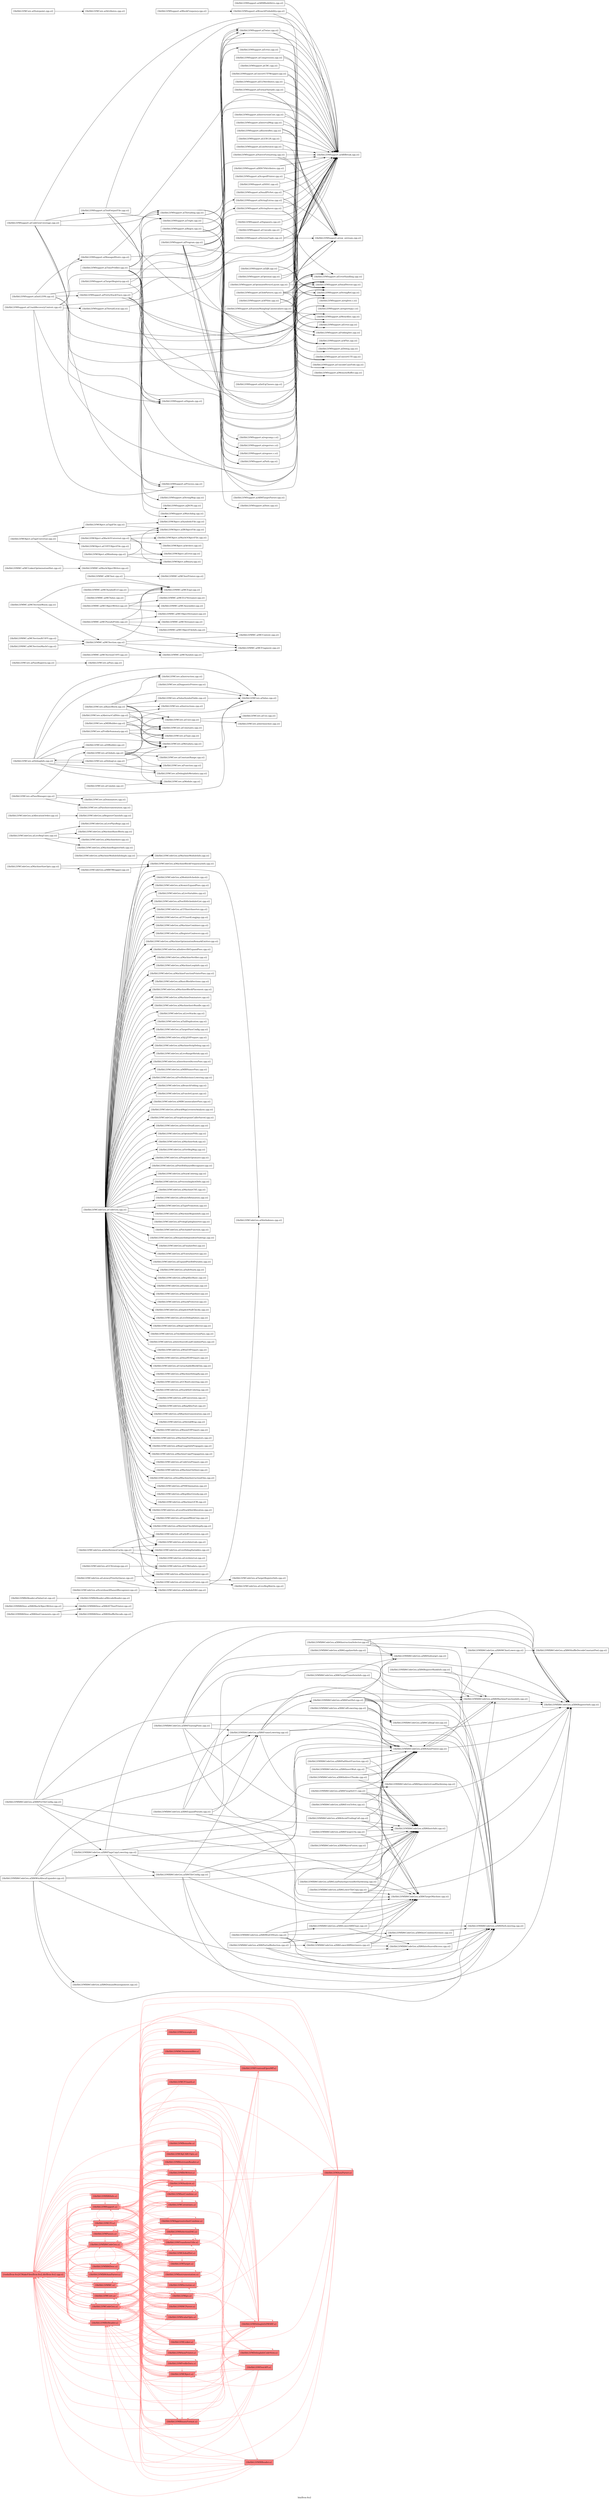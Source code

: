 digraph "bin/llvm-lto2" {
	label="bin/llvm-lto2";
	rankdir="LR"
	{ rank=same; Node0x55cd44ddcc18;  }
	{ rank=same; Node0x55cd44dc0298; Node0x55cd44dc0798; Node0x55cd44dbfa78; Node0x55cd44dbff78; Node0x55cd44dbee98; Node0x55cd44dbf398; Node0x55cd44dbe538; Node0x55cd44dbda98; Node0x55cd44dbdf98; Node0x55cd44dbd4f8; Node0x55cd44dbcb98;  }
	{ rank=same; Node0x55cd44dc6648; Node0x55cd44ddcf88; Node0x55cd44dbbce8; Node0x55cd44dde108; Node0x55cd44dc5838; Node0x55cd44ddde88; Node0x55cd44dde608; Node0x55cd44dbaf28; Node0x55cd44dc5248; Node0x55cd44dbc238; Node0x55cd44dbc1e8; Node0x55cd44dba028; Node0x55cd44dccb88; Node0x55cd44dba528; Node0x55cd44dbea38; Node0x55cd44dbd048; Node0x55cd44ddff08; Node0x55cd44dcd088; Node0x55cd44ddf008; Node0x55cd44dcda88; Node0x55cd44dc3088; Node0x55cd44dc4848; Node0x55cd44dc5c48; Node0x55cd44dc61e8; Node0x55cd44dbb7e8;  }

	Node0x55cd44ddcc18 [shape=record,shape=box,style=filled,fillcolor="1.000000 0.5 1",group=1,label="{tools/llvm-lto2/CMakeFiles/llvm-lto2.dir/llvm-lto2.cpp.o}"];
	Node0x55cd44ddcc18 -> Node0x55cd44dc0298[color="1.000000 0.5 1"];
	Node0x55cd44ddcc18 -> Node0x55cd44dc0798[color="1.000000 0.5 1"];
	Node0x55cd44ddcc18 -> Node0x55cd44dbfa78[color="1.000000 0.5 1"];
	Node0x55cd44ddcc18 -> Node0x55cd44dbff78[color="1.000000 0.5 1"];
	Node0x55cd44ddcc18 -> Node0x55cd44dbee98[color="1.000000 0.5 1"];
	Node0x55cd44ddcc18 -> Node0x55cd44dbf398[color="1.000000 0.5 1"];
	Node0x55cd44ddcc18 -> Node0x55cd44dbe538[color="1.000000 0.5 1"];
	Node0x55cd44ddcc18 -> Node0x55cd44dbda98[color="1.000000 0.5 1"];
	Node0x55cd44ddcc18 -> Node0x55cd44dbdf98[color="1.000000 0.5 1"];
	Node0x55cd44ddcc18 -> Node0x55cd44dbd4f8[color="1.000000 0.5 1"];
	Node0x55cd44ddcc18 -> Node0x55cd44dbcb98[color="1.000000 0.5 1"];
	Node0x55cd44dc0298 [shape=record,shape=box,style=filled,fillcolor="1.000000 0.5 1",group=1,label="{lib/libLLVMX86AsmParser.a}"];
	Node0x55cd44dc0298 -> Node0x55cd44ddcc18[color="1.000000 0.5 1"];
	Node0x55cd44dc0298 -> Node0x55cd44dbfa78[color="1.000000 0.5 1"];
	Node0x55cd44dc0298 -> Node0x55cd44dbff78[color="1.000000 0.5 1"];
	Node0x55cd44dc0298 -> Node0x55cd44dbdf98[color="1.000000 0.5 1"];
	Node0x55cd44dc0298 -> Node0x55cd44dbcb98[color="1.000000 0.5 1"];
	Node0x55cd44dc0298 -> Node0x55cd44dc6648[color="1.000000 0.5 1"];
	Node0x55cd44dc0798 [shape=record,shape=box,style=filled,fillcolor="1.000000 0.5 1",group=1,label="{lib/libLLVMX86CodeGen.a}"];
	Node0x55cd44dc0798 -> Node0x55cd44dbfa78[color="1.000000 0.5 1"];
	Node0x55cd44dc0798 -> Node0x55cd44dbff78[color="1.000000 0.5 1"];
	Node0x55cd44dc0798 -> Node0x55cd44dbf398[color="1.000000 0.5 1"];
	Node0x55cd44dc0798 -> Node0x55cd44dbe538[color="1.000000 0.5 1"];
	Node0x55cd44dc0798 -> Node0x55cd44dbdf98[color="1.000000 0.5 1"];
	Node0x55cd44dc0798 -> Node0x55cd44dbcb98[color="1.000000 0.5 1"];
	Node0x55cd44dc0798 -> Node0x55cd44ddcf88[color="1.000000 0.5 1"];
	Node0x55cd44dc0798 -> Node0x55cd44ddcc18[color="1.000000 0.5 1"];
	Node0x55cd44dc0798 -> Node0x55cd44dc0798[color="1.000000 0.5 1"];
	Node0x55cd44dc0798 -> Node0x55cd44dbbce8[color="1.000000 0.5 1"];
	Node0x55cd44dc0798 -> Node0x55cd44dde108[color="1.000000 0.5 1"];
	Node0x55cd44dc0798 -> Node0x55cd44dc5838[color="1.000000 0.5 1"];
	Node0x55cd44dc0798 -> Node0x55cd44ddde88[color="1.000000 0.5 1"];
	Node0x55cd44dc0798 -> Node0x55cd44dde608[color="1.000000 0.5 1"];
	Node0x55cd44dc0798 -> Node0x55cd44dbaf28[color="1.000000 0.5 1"];
	Node0x55cd44dc0798 -> Node0x55cd44dc5248[color="1.000000 0.5 1"];
	Node0x55cd44dbfa78 [shape=record,shape=box,style=filled,fillcolor="1.000000 0.5 1",group=1,label="{lib/libLLVMX86Desc.a}"];
	Node0x55cd44dbfa78 -> Node0x55cd44ddcc18[color="1.000000 0.5 1"];
	Node0x55cd44dbfa78 -> Node0x55cd44dbfa78[color="1.000000 0.5 1"];
	Node0x55cd44dbfa78 -> Node0x55cd44dbdf98[color="1.000000 0.5 1"];
	Node0x55cd44dbfa78 -> Node0x55cd44dbcb98[color="1.000000 0.5 1"];
	Node0x55cd44dbfa78 -> Node0x55cd44dc0798[color="1.000000 0.5 1"];
	Node0x55cd44dbfa78 -> Node0x55cd44dbff78[color="1.000000 0.5 1"];
	Node0x55cd44dbfa78 -> Node0x55cd44dbc238[color="1.000000 0.5 1"];
	Node0x55cd44dbfa78 -> Node0x55cd44dc0298[color="1.000000 0.5 1"];
	Node0x55cd44dbfa78 -> Node0x55cd44dbc1e8[color="1.000000 0.5 1"];
	Node0x55cd44dbff78 [shape=record,shape=box,style=filled,fillcolor="1.000000 0.5 1",group=1,label="{lib/libLLVMX86Info.a}"];
	Node0x55cd44dbff78 -> Node0x55cd44dbcb98[color="1.000000 0.5 1"];
	Node0x55cd44dbee98 [shape=record,shape=box,style=filled,fillcolor="1.000000 0.5 1",group=1,label="{lib/libLLVMBitReader.a}"];
	Node0x55cd44dbee98 -> Node0x55cd44ddcc18[color="1.000000 0.5 1"];
	Node0x55cd44dbee98 -> Node0x55cd44dc0798[color="1.000000 0.5 1"];
	Node0x55cd44dbee98 -> Node0x55cd44dbfa78[color="1.000000 0.5 1"];
	Node0x55cd44dbee98 -> Node0x55cd44dbee98[color="1.000000 0.5 1"];
	Node0x55cd44dbee98 -> Node0x55cd44dbe538[color="1.000000 0.5 1"];
	Node0x55cd44dbee98 -> Node0x55cd44dbcb98[color="1.000000 0.5 1"];
	Node0x55cd44dbee98 -> Node0x55cd44dba028[color="1.000000 0.5 1"];
	Node0x55cd44dbf398 [shape=record,shape=box,style=filled,fillcolor="1.000000 0.5 1",group=1,label="{lib/libLLVMCodeGen.a}"];
	Node0x55cd44dbf398 -> Node0x55cd44dc0798[color="1.000000 0.5 1"];
	Node0x55cd44dbf398 -> Node0x55cd44dbf398[color="1.000000 0.5 1"];
	Node0x55cd44dbf398 -> Node0x55cd44dbe538[color="1.000000 0.5 1"];
	Node0x55cd44dbf398 -> Node0x55cd44dbcb98[color="1.000000 0.5 1"];
	Node0x55cd44dbf398 -> Node0x55cd44dc5838[color="1.000000 0.5 1"];
	Node0x55cd44dbf398 -> Node0x55cd44dbdf98[color="1.000000 0.5 1"];
	Node0x55cd44dbf398 -> Node0x55cd44ddcc18[color="1.000000 0.5 1"];
	Node0x55cd44dbf398 -> Node0x55cd44dbee98[color="1.000000 0.5 1"];
	Node0x55cd44dbf398 -> Node0x55cd44dc5248[color="1.000000 0.5 1"];
	Node0x55cd44dbf398 -> Node0x55cd44dbfa78[color="1.000000 0.5 1"];
	Node0x55cd44dbf398 -> Node0x55cd44dbbce8[color="1.000000 0.5 1"];
	Node0x55cd44dbf398 -> Node0x55cd44dbaf28[color="1.000000 0.5 1"];
	Node0x55cd44dbf398 -> Node0x55cd44dccb88[color="1.000000 0.5 1"];
	Node0x55cd44dbf398 -> Node0x55cd44ddcf88[color="1.000000 0.5 1"];
	Node0x55cd44dbe538 [shape=record,shape=box,style=filled,fillcolor="1.000000 0.5 1",group=1,label="{lib/libLLVMCore.a}"];
	Node0x55cd44dbe538 -> Node0x55cd44ddcc18[color="1.000000 0.5 1"];
	Node0x55cd44dbe538 -> Node0x55cd44dc0798[color="1.000000 0.5 1"];
	Node0x55cd44dbe538 -> Node0x55cd44dbf398[color="1.000000 0.5 1"];
	Node0x55cd44dbe538 -> Node0x55cd44dbe538[color="1.000000 0.5 1"];
	Node0x55cd44dbe538 -> Node0x55cd44dbcb98[color="1.000000 0.5 1"];
	Node0x55cd44dbe538 -> Node0x55cd44dbc1e8[color="1.000000 0.5 1"];
	Node0x55cd44dbe538 -> Node0x55cd44dbfa78[color="1.000000 0.5 1"];
	Node0x55cd44dbe538 -> Node0x55cd44dbee98[color="1.000000 0.5 1"];
	Node0x55cd44dbe538 -> Node0x55cd44dba528[color="1.000000 0.5 1"];
	Node0x55cd44dbda98 [shape=record,shape=box,style=filled,fillcolor="1.000000 0.5 1",group=1,label="{lib/libLLVMLTO.a}"];
	Node0x55cd44dbda98 -> Node0x55cd44ddcc18[color="1.000000 0.5 1"];
	Node0x55cd44dbda98 -> Node0x55cd44dbfa78[color="1.000000 0.5 1"];
	Node0x55cd44dbda98 -> Node0x55cd44dbee98[color="1.000000 0.5 1"];
	Node0x55cd44dbda98 -> Node0x55cd44dbcb98[color="1.000000 0.5 1"];
	Node0x55cd44dbda98 -> Node0x55cd44dc0798[color="1.000000 0.5 1"];
	Node0x55cd44dbda98 -> Node0x55cd44dbf398[color="1.000000 0.5 1"];
	Node0x55cd44dbda98 -> Node0x55cd44dbe538[color="1.000000 0.5 1"];
	Node0x55cd44dbda98 -> Node0x55cd44dbea38[color="1.000000 0.5 1"];
	Node0x55cd44dbda98 -> Node0x55cd44dbda98[color="1.000000 0.5 1"];
	Node0x55cd44dbda98 -> Node0x55cd44dbd048[color="1.000000 0.5 1"];
	Node0x55cd44dbda98 -> Node0x55cd44ddff08[color="1.000000 0.5 1"];
	Node0x55cd44dbda98 -> Node0x55cd44dcd088[color="1.000000 0.5 1"];
	Node0x55cd44dbda98 -> Node0x55cd44dc5838[color="1.000000 0.5 1"];
	Node0x55cd44dbda98 -> Node0x55cd44dbdf98[color="1.000000 0.5 1"];
	Node0x55cd44dbda98 -> Node0x55cd44dbd4f8[color="1.000000 0.5 1"];
	Node0x55cd44dbda98 -> Node0x55cd44dbbce8[color="1.000000 0.5 1"];
	Node0x55cd44dbda98 -> Node0x55cd44dc5248[color="1.000000 0.5 1"];
	Node0x55cd44dbdf98 [shape=record,shape=box,style=filled,fillcolor="1.000000 0.5 1",group=1,label="{lib/libLLVMMC.a}"];
	Node0x55cd44dbdf98 -> Node0x55cd44dbfa78[color="1.000000 0.5 1"];
	Node0x55cd44dbdf98 -> Node0x55cd44dbdf98[color="1.000000 0.5 1"];
	Node0x55cd44dbdf98 -> Node0x55cd44dbcb98[color="1.000000 0.5 1"];
	Node0x55cd44dbdf98 -> Node0x55cd44ddcc18[color="1.000000 0.5 1"];
	Node0x55cd44dbdf98 -> Node0x55cd44dbee98[color="1.000000 0.5 1"];
	Node0x55cd44dbdf98 -> Node0x55cd44dbf398[color="1.000000 0.5 1"];
	Node0x55cd44dbdf98 -> Node0x55cd44dbe538[color="1.000000 0.5 1"];
	Node0x55cd44dbdf98 -> Node0x55cd44dc0298[color="1.000000 0.5 1"];
	Node0x55cd44dbdf98 -> Node0x55cd44dc0798[color="1.000000 0.5 1"];
	Node0x55cd44dbdf98 -> Node0x55cd44dbc1e8[color="1.000000 0.5 1"];
	Node0x55cd44dbd4f8 [shape=record,shape=box,style=filled,fillcolor="1.000000 0.5 1",group=1,label="{lib/libLLVMPasses.a}"];
	Node0x55cd44dbd4f8 -> Node0x55cd44ddcc18[color="1.000000 0.5 1"];
	Node0x55cd44dbd4f8 -> Node0x55cd44dc0798[color="1.000000 0.5 1"];
	Node0x55cd44dbd4f8 -> Node0x55cd44dbee98[color="1.000000 0.5 1"];
	Node0x55cd44dbd4f8 -> Node0x55cd44dbf398[color="1.000000 0.5 1"];
	Node0x55cd44dbd4f8 -> Node0x55cd44dbe538[color="1.000000 0.5 1"];
	Node0x55cd44dbd4f8 -> Node0x55cd44dbda98[color="1.000000 0.5 1"];
	Node0x55cd44dbd4f8 -> Node0x55cd44dccb88[color="1.000000 0.5 1"];
	Node0x55cd44dbd4f8 -> Node0x55cd44dbcb98[color="1.000000 0.5 1"];
	Node0x55cd44dbd4f8 -> Node0x55cd44dbbce8[color="1.000000 0.5 1"];
	Node0x55cd44dbd4f8 -> Node0x55cd44ddf008[color="1.000000 0.5 1"];
	Node0x55cd44dbd4f8 -> Node0x55cd44ddff08[color="1.000000 0.5 1"];
	Node0x55cd44dbd4f8 -> Node0x55cd44dcda88[color="1.000000 0.5 1"];
	Node0x55cd44dbd4f8 -> Node0x55cd44dc3088[color="1.000000 0.5 1"];
	Node0x55cd44dbd4f8 -> Node0x55cd44dc4848[color="1.000000 0.5 1"];
	Node0x55cd44dbd4f8 -> Node0x55cd44dc5c48[color="1.000000 0.5 1"];
	Node0x55cd44dbd4f8 -> Node0x55cd44dc61e8[color="1.000000 0.5 1"];
	Node0x55cd44dbd4f8 -> Node0x55cd44dc5248[color="1.000000 0.5 1"];
	Node0x55cd44dbd4f8 -> Node0x55cd44dc5838[color="1.000000 0.5 1"];
	Node0x55cd44dbd4f8 -> Node0x55cd44dbd4f8[color="1.000000 0.5 1"];
	Node0x55cd44dbcb98 [shape=record,shape=box,style=filled,fillcolor="1.000000 0.5 1",group=1,label="{lib/libLLVMSupport.a}"];
	Node0x55cd44dbcb98 -> Node0x55cd44ddcc18[color="1.000000 0.5 1"];
	Node0x55cd44dbcb98 -> Node0x55cd44dc0798[color="1.000000 0.5 1"];
	Node0x55cd44dbcb98 -> Node0x55cd44dbee98[color="1.000000 0.5 1"];
	Node0x55cd44dbcb98 -> Node0x55cd44dbf398[color="1.000000 0.5 1"];
	Node0x55cd44dbcb98 -> Node0x55cd44dbe538[color="1.000000 0.5 1"];
	Node0x55cd44dbcb98 -> Node0x55cd44dbda98[color="1.000000 0.5 1"];
	Node0x55cd44dbcb98 -> Node0x55cd44dbd048[color="1.000000 0.5 1"];
	Node0x55cd44dbcb98 -> Node0x55cd44dbcb98[color="1.000000 0.5 1"];
	Node0x55cd44dbcb98 -> Node0x55cd44dbdf98[color="1.000000 0.5 1"];
	Node0x55cd44dbcb98 -> Node0x55cd44dbfa78[color="1.000000 0.5 1"];
	Node0x55cd44dbcb98 -> Node0x55cd44ddcf88[color="1.000000 0.5 1"];
	Node0x55cd44dbcb98 -> Node0x55cd44dbb7e8[color="1.000000 0.5 1"];
	Node0x55cd44dc6648 [shape=record,shape=box,style=filled,fillcolor="1.000000 0.5 1",group=1,label="{lib/libLLVMMCParser.a}"];
	Node0x55cd44dc6648 -> Node0x55cd44ddcc18[color="1.000000 0.5 1"];
	Node0x55cd44dc6648 -> Node0x55cd44dc0298[color="1.000000 0.5 1"];
	Node0x55cd44dc6648 -> Node0x55cd44dc0798[color="1.000000 0.5 1"];
	Node0x55cd44dc6648 -> Node0x55cd44dbfa78[color="1.000000 0.5 1"];
	Node0x55cd44dc6648 -> Node0x55cd44dbee98[color="1.000000 0.5 1"];
	Node0x55cd44dc6648 -> Node0x55cd44dbf398[color="1.000000 0.5 1"];
	Node0x55cd44dc6648 -> Node0x55cd44dbda98[color="1.000000 0.5 1"];
	Node0x55cd44dc6648 -> Node0x55cd44dbdf98[color="1.000000 0.5 1"];
	Node0x55cd44dc6648 -> Node0x55cd44dbd048[color="1.000000 0.5 1"];
	Node0x55cd44dc6648 -> Node0x55cd44dbcb98[color="1.000000 0.5 1"];
	Node0x55cd44dc6648 -> Node0x55cd44dc6648[color="1.000000 0.5 1"];
	Node0x55cd44dc6648 -> Node0x55cd44dbe538[color="1.000000 0.5 1"];
	Node0x55cd44ddc3a8 [shape=record,shape=box,group=0,label="{lib/libLLVMX86CodeGen.a(X86AsmPrinter.cpp.o)}"];
	Node0x55cd44ddc3a8 -> Node0x55cd44dda8c8;
	Node0x55cd44ddc3a8 -> Node0x55cd44dda5f8;
	Node0x55cd44ddc3a8 -> Node0x55cd44ddb278;
	Node0x55cd44dda8c8 [shape=record,shape=box,group=0,label="{lib/libLLVMX86CodeGen.a(X86MCInstLower.cpp.o)}"];
	Node0x55cd44dda8c8 -> Node0x55cd44dc9168;
	Node0x55cd44dda5f8 [shape=record,shape=box,group=0,label="{lib/libLLVMX86CodeGen.a(X86MachineFunctionInfo.cpp.o)}"];
	Node0x55cd44dda5f8 -> Node0x55cd44ddc3a8;
	Node0x55cd44dda5f8 -> Node0x55cd44ddb278;
	Node0x55cd44ddb278 [shape=record,shape=box,group=0,label="{lib/libLLVMX86CodeGen.a(X86RegisterInfo.cpp.o)}"];
	Node0x55cd44ddcf88 [shape=record,shape=box,style=filled,fillcolor="1.000000 0.5 1",group=1,label="{lib/libLLVMAsmPrinter.a}"];
	Node0x55cd44ddcf88 -> Node0x55cd44ddcc18[color="1.000000 0.5 1"];
	Node0x55cd44ddcf88 -> Node0x55cd44dc0798[color="1.000000 0.5 1"];
	Node0x55cd44ddcf88 -> Node0x55cd44dbfa78[color="1.000000 0.5 1"];
	Node0x55cd44ddcf88 -> Node0x55cd44dbee98[color="1.000000 0.5 1"];
	Node0x55cd44ddcf88 -> Node0x55cd44dbf398[color="1.000000 0.5 1"];
	Node0x55cd44ddcf88 -> Node0x55cd44dbe538[color="1.000000 0.5 1"];
	Node0x55cd44ddcf88 -> Node0x55cd44dbda98[color="1.000000 0.5 1"];
	Node0x55cd44ddcf88 -> Node0x55cd44dbdf98[color="1.000000 0.5 1"];
	Node0x55cd44ddcf88 -> Node0x55cd44dbcb98[color="1.000000 0.5 1"];
	Node0x55cd44ddcf88 -> Node0x55cd44dbbce8[color="1.000000 0.5 1"];
	Node0x55cd44ddcf88 -> Node0x55cd44ddcf88[color="1.000000 0.5 1"];
	Node0x55cd44ddcf88 -> Node0x55cd44dc5838[color="1.000000 0.5 1"];
	Node0x55cd44ddcf88 -> Node0x55cd44dba528[color="1.000000 0.5 1"];
	Node0x55cd44ddcf88 -> Node0x55cd44dbc1e8[color="1.000000 0.5 1"];
	Node0x55cd44ddcf88 -> Node0x55cd44dc0298[color="1.000000 0.5 1"];
	Node0x55cd44ddcf88 -> Node0x55cd44dbd048[color="1.000000 0.5 1"];
	Node0x55cd44ddcf88 -> Node0x55cd44dc6648[color="1.000000 0.5 1"];
	Node0x55cd44ddcf88 -> Node0x55cd44ddd488[color="1.000000 0.5 1"];
	Node0x55cd44ddcf88 -> Node0x55cd44dc8948[color="1.000000 0.5 1"];
	Node0x55cd44dc9168 [shape=record,shape=box,group=0,label="{lib/libLLVMX86CodeGen.a(X86ShuffleDecodeConstantPool.cpp.o)}"];
	Node0x55cd44dbbce8 [shape=record,shape=box,style=filled,fillcolor="1.000000 0.5 1",group=1,label="{lib/libLLVMTarget.a}"];
	Node0x55cd44dbbce8 -> Node0x55cd44dc0798[color="1.000000 0.5 1"];
	Node0x55cd44dbbce8 -> Node0x55cd44dbf398[color="1.000000 0.5 1"];
	Node0x55cd44dbbce8 -> Node0x55cd44dbe538[color="1.000000 0.5 1"];
	Node0x55cd44dbbce8 -> Node0x55cd44dbdf98[color="1.000000 0.5 1"];
	Node0x55cd44dbbce8 -> Node0x55cd44dbcb98[color="1.000000 0.5 1"];
	Node0x55cd44dbbce8 -> Node0x55cd44dbbce8[color="1.000000 0.5 1"];
	Node0x55cd44dbbce8 -> Node0x55cd44dbda98[color="1.000000 0.5 1"];
	Node0x55cd44dbbce8 -> Node0x55cd44dc5838[color="1.000000 0.5 1"];
	Node0x55cd44dde108 [shape=record,shape=box,style=filled,fillcolor="1.000000 0.5 1",group=1,label="{lib/libLLVMSelectionDAG.a}"];
	Node0x55cd44dde108 -> Node0x55cd44ddcc18[color="1.000000 0.5 1"];
	Node0x55cd44dde108 -> Node0x55cd44dc0798[color="1.000000 0.5 1"];
	Node0x55cd44dde108 -> Node0x55cd44dbf398[color="1.000000 0.5 1"];
	Node0x55cd44dde108 -> Node0x55cd44dbe538[color="1.000000 0.5 1"];
	Node0x55cd44dde108 -> Node0x55cd44dbcb98[color="1.000000 0.5 1"];
	Node0x55cd44dde108 -> Node0x55cd44dde108[color="1.000000 0.5 1"];
	Node0x55cd44dde108 -> Node0x55cd44dc5838[color="1.000000 0.5 1"];
	Node0x55cd44dde108 -> Node0x55cd44dbdf98[color="1.000000 0.5 1"];
	Node0x55cd44dde108 -> Node0x55cd44dbee98[color="1.000000 0.5 1"];
	Node0x55cd44dde108 -> Node0x55cd44dbbce8[color="1.000000 0.5 1"];
	Node0x55cd44dde108 -> Node0x55cd44ddd488[color="1.000000 0.5 1"];
	Node0x55cd44dde108 -> Node0x55cd44ddde88[color="1.000000 0.5 1"];
	Node0x55cd44dde108 -> Node0x55cd44dc5248[color="1.000000 0.5 1"];
	Node0x55cd44dc5838 [shape=record,shape=box,style=filled,fillcolor="1.000000 0.5 1",group=1,label="{lib/libLLVMAnalysis.a}"];
	Node0x55cd44dc5838 -> Node0x55cd44ddcc18[color="1.000000 0.5 1"];
	Node0x55cd44dc5838 -> Node0x55cd44dc0798[color="1.000000 0.5 1"];
	Node0x55cd44dc5838 -> Node0x55cd44dbe538[color="1.000000 0.5 1"];
	Node0x55cd44dc5838 -> Node0x55cd44dbd4f8[color="1.000000 0.5 1"];
	Node0x55cd44dc5838 -> Node0x55cd44dccb88[color="1.000000 0.5 1"];
	Node0x55cd44dc5838 -> Node0x55cd44dbcb98[color="1.000000 0.5 1"];
	Node0x55cd44dc5838 -> Node0x55cd44dc5838[color="1.000000 0.5 1"];
	Node0x55cd44dc5838 -> Node0x55cd44dbee98[color="1.000000 0.5 1"];
	Node0x55cd44dc5838 -> Node0x55cd44dbf398[color="1.000000 0.5 1"];
	Node0x55cd44dc5838 -> Node0x55cd44ddff08[color="1.000000 0.5 1"];
	Node0x55cd44dc5838 -> Node0x55cd44dc4848[color="1.000000 0.5 1"];
	Node0x55cd44dc5838 -> Node0x55cd44dbda98[color="1.000000 0.5 1"];
	Node0x55cd44dc5838 -> Node0x55cd44ddd488[color="1.000000 0.5 1"];
	Node0x55cd44dc5838 -> Node0x55cd44ddf008[color="1.000000 0.5 1"];
	Node0x55cd44dc5838 -> Node0x55cd44dde108[color="1.000000 0.5 1"];
	Node0x55cd44dc5838 -> Node0x55cd44dc5c48[color="1.000000 0.5 1"];
	Node0x55cd44dc5838 -> Node0x55cd44dc3088[color="1.000000 0.5 1"];
	Node0x55cd44dc5838 -> Node0x55cd44dbaf28[color="1.000000 0.5 1"];
	Node0x55cd44dc5838 -> Node0x55cd44dc5248[color="1.000000 0.5 1"];
	Node0x55cd44dc5838 -> Node0x55cd44ddde88[color="1.000000 0.5 1"];
	Node0x55cd44dc5838 -> Node0x55cd44dbc1e8[color="1.000000 0.5 1"];
	Node0x55cd44dc5838 -> Node0x55cd44dbd048[color="1.000000 0.5 1"];
	Node0x55cd44dc5838 -> Node0x55cd44dc4578[color="1.000000 0.5 1"];
	Node0x55cd44dc7728 [shape=record,shape=box,group=0,label="{lib/libLLVMX86CodeGen.a(X86FastISel.cpp.o)}"];
	Node0x55cd44dc7728 -> Node0x55cd44ddc3a8;
	Node0x55cd44dc7728 -> Node0x55cd44dda5f8;
	Node0x55cd44dc7728 -> Node0x55cd44ddb278;
	Node0x55cd44dc7728 -> Node0x55cd44dc5108;
	Node0x55cd44dc7728 -> Node0x55cd44dc7098;
	Node0x55cd44dc7728 -> Node0x55cd44dc7868;
	Node0x55cd44dc7728 -> Node0x55cd44dcb288;
	Node0x55cd44dc5108 [shape=record,shape=box,group=0,label="{lib/libLLVMX86CodeGen.a(X86ISelLowering.cpp.o)}"];
	Node0x55cd44dc7098 [shape=record,shape=box,group=0,label="{lib/libLLVMX86CodeGen.a(X86InstrInfo.cpp.o)}"];
	Node0x55cd44dc7868 [shape=record,shape=box,group=0,label="{lib/libLLVMX86CodeGen.a(X86CallingConv.cpp.o)}"];
	Node0x55cd44dc7868 -> Node0x55cd44dc5108;
	Node0x55cd44dcb288 [shape=record,shape=box,group=0,label="{lib/libLLVMX86CodeGen.a(X86Subtarget.cpp.o)}"];
	Node0x55cd44dc8858 [shape=record,shape=box,group=0,label="{lib/libLLVMX86CodeGen.a(X86FrameLowering.cpp.o)}"];
	Node0x55cd44dc8858 -> Node0x55cd44ddc3a8;
	Node0x55cd44dc8858 -> Node0x55cd44dda5f8;
	Node0x55cd44dc8858 -> Node0x55cd44ddb278;
	Node0x55cd44dc8858 -> Node0x55cd44dc5108;
	Node0x55cd44dc8858 -> Node0x55cd44dc7728;
	Node0x55cd44dc8858 -> Node0x55cd44dc7098;
	Node0x55cd44dc9848 [shape=record,shape=box,group=0,label="{lib/libLLVMX86CodeGen.a(X86InterleavedAccess.cpp.o)}"];
	Node0x55cd44dc9848 -> Node0x55cd44dc5108;
	Node0x55cd44ddde88 [shape=record,shape=box,style=filled,fillcolor="1.000000 0.5 1",group=1,label="{lib/libLLVMGlobalISel.a}"];
	Node0x55cd44ddde88 -> Node0x55cd44dc0798[color="1.000000 0.5 1"];
	Node0x55cd44ddde88 -> Node0x55cd44dbf398[color="1.000000 0.5 1"];
	Node0x55cd44ddde88 -> Node0x55cd44dbe538[color="1.000000 0.5 1"];
	Node0x55cd44ddde88 -> Node0x55cd44dbcb98[color="1.000000 0.5 1"];
	Node0x55cd44ddde88 -> Node0x55cd44ddde88[color="1.000000 0.5 1"];
	Node0x55cd44ddde88 -> Node0x55cd44ddcc18[color="1.000000 0.5 1"];
	Node0x55cd44ddde88 -> Node0x55cd44dbdf98[color="1.000000 0.5 1"];
	Node0x55cd44ddde88 -> Node0x55cd44dbbce8[color="1.000000 0.5 1"];
	Node0x55cd44ddde88 -> Node0x55cd44dde108[color="1.000000 0.5 1"];
	Node0x55cd44ddde88 -> Node0x55cd44dc5838[color="1.000000 0.5 1"];
	Node0x55cd44ddde88 -> Node0x55cd44dc5248[color="1.000000 0.5 1"];
	Node0x55cd44dcbc38 [shape=record,shape=box,group=0,label="{lib/libLLVMX86CodeGen.a(X86CallLowering.cpp.o)}"];
	Node0x55cd44dcbc38 -> Node0x55cd44ddb278;
	Node0x55cd44dcbc38 -> Node0x55cd44dc5108;
	Node0x55cd44dcbc38 -> Node0x55cd44dc7868;
	Node0x55cd44dcc3b8 [shape=record,shape=box,group=0,label="{lib/libLLVMX86CodeGen.a(X86LegalizerInfo.cpp.o)}"];
	Node0x55cd44dcc3b8 -> Node0x55cd44dcb288;
	Node0x55cd44dca338 [shape=record,shape=box,group=0,label="{lib/libLLVMX86CodeGen.a(X86RegisterBankInfo.cpp.o)}"];
	Node0x55cd44dca338 -> Node0x55cd44dda5f8;
	Node0x55cd44dca338 -> Node0x55cd44ddb278;
	Node0x55cd44dcaab8 [shape=record,shape=box,group=0,label="{lib/libLLVMX86CodeGen.a(X86InstructionSelector.cpp.o)}"];
	Node0x55cd44dcaab8 -> Node0x55cd44dda8c8;
	Node0x55cd44dcaab8 -> Node0x55cd44ddb278;
	Node0x55cd44dcaab8 -> Node0x55cd44dc5108;
	Node0x55cd44dcaab8 -> Node0x55cd44dc7098;
	Node0x55cd44dcaab8 -> Node0x55cd44dcb288;
	Node0x55cd44dcb2d8 [shape=record,shape=box,group=0,label="{lib/libLLVMX86CodeGen.a(X86MacroFusion.cpp.o)}"];
	Node0x55cd44dcb2d8 -> Node0x55cd44dc7098;
	Node0x55cd44dde608 [shape=record,shape=box,style=filled,fillcolor="1.000000 0.5 1",group=1,label="{lib/libLLVMCFGuard.a}"];
	Node0x55cd44dde608 -> Node0x55cd44dc0798[color="1.000000 0.5 1"];
	Node0x55cd44dde608 -> Node0x55cd44dbe538[color="1.000000 0.5 1"];
	Node0x55cd44dde608 -> Node0x55cd44dbcb98[color="1.000000 0.5 1"];
	Node0x55cd44dc45c8 [shape=record,shape=box,group=0,label="{lib/libLLVMX86CodeGen.a(X86InstCombineIntrinsic.cpp.o)}"];
	Node0x55cd44dc45c8 -> Node0x55cd44dc5108;
	Node0x55cd44dc30d8 [shape=record,shape=box,group=0,label="{lib/libLLVMX86CodeGen.a(X86IndirectThunks.cpp.o)}"];
	Node0x55cd44dc30d8 -> Node0x55cd44ddc3a8;
	Node0x55cd44dc30d8 -> Node0x55cd44dc5108;
	Node0x55cd44dc30d8 -> Node0x55cd44dc7098;
	Node0x55cd44dc3358 [shape=record,shape=box,group=0,label="{lib/libLLVMX86CodeGen.a(X86LoadValueInjectionRetHardening.cpp.o)}"];
	Node0x55cd44dc3358 -> Node0x55cd44ddc3a8;
	Node0x55cd44dc3358 -> Node0x55cd44ddb278;
	Node0x55cd44dc3358 -> Node0x55cd44dc7098;
	Node0x55cd44dc3358 -> Node0x55cd44dc43e8;
	Node0x55cd44dc43e8 [shape=record,shape=box,group=0,label="{lib/libLLVMX86CodeGen.a(X86TargetMachine.cpp.o)}"];
	Node0x55cd44dc6698 [shape=record,shape=box,group=0,label="{lib/libLLVMX86CodeGen.a(X86AvoidTrailingCall.cpp.o)}"];
	Node0x55cd44dc6698 -> Node0x55cd44ddc3a8;
	Node0x55cd44dc6698 -> Node0x55cd44dc7098;
	Node0x55cd44dc6698 -> Node0x55cd44dc43e8;
	Node0x55cd44dd8488 [shape=record,shape=box,group=0,label="{lib/libLLVMX86CodeGen.a(X86ExpandPseudo.cpp.o)}"];
	Node0x55cd44dd8488 -> Node0x55cd44ddc3a8;
	Node0x55cd44dd8488 -> Node0x55cd44dda5f8;
	Node0x55cd44dd8488 -> Node0x55cd44dc5108;
	Node0x55cd44dd8488 -> Node0x55cd44dc7098;
	Node0x55cd44dd8488 -> Node0x55cd44dc8858;
	Node0x55cd44dd8488 -> Node0x55cd44dc43e8;
	Node0x55cd44ddf1e8 [shape=record,shape=box,group=0,label="{lib/libLLVMX86CodeGen.a(X86LowerTileCopy.cpp.o)}"];
	Node0x55cd44ddf1e8 -> Node0x55cd44ddc3a8;
	Node0x55cd44ddf1e8 -> Node0x55cd44ddb278;
	Node0x55cd44ddf1e8 -> Node0x55cd44dc7098;
	Node0x55cd44ddf1e8 -> Node0x55cd44dc43e8;
	Node0x55cd44dddfc8 [shape=record,shape=box,group=0,label="{lib/libLLVMX86CodeGen.a(X86FloatingPoint.cpp.o)}"];
	Node0x55cd44dddfc8 -> Node0x55cd44ddc3a8;
	Node0x55cd44dddfc8 -> Node0x55cd44dda5f8;
	Node0x55cd44dddfc8 -> Node0x55cd44ddb278;
	Node0x55cd44dddfc8 -> Node0x55cd44dc7098;
	Node0x55cd44dddfc8 -> Node0x55cd44dc8858;
	Node0x55cd44dddfc8 -> Node0x55cd44dcb288;
	Node0x55cd44dddfc8 -> Node0x55cd44dc43e8;
	Node0x55cd44de06d8 [shape=record,shape=box,group=0,label="{lib/libLLVMX86CodeGen.a(X86TileConfig.cpp.o)}"];
	Node0x55cd44de06d8 -> Node0x55cd44ddc3a8;
	Node0x55cd44de06d8 -> Node0x55cd44ddb278;
	Node0x55cd44de06d8 -> Node0x55cd44dc5108;
	Node0x55cd44de06d8 -> Node0x55cd44dc7098;
	Node0x55cd44de06d8 -> Node0x55cd44dc8858;
	Node0x55cd44de06d8 -> Node0x55cd44dc43e8;
	Node0x55cd44ddc498 [shape=record,shape=box,group=0,label="{lib/libLLVMX86CodeGen.a(X86FlagsCopyLowering.cpp.o)}"];
	Node0x55cd44ddc498 -> Node0x55cd44ddc3a8;
	Node0x55cd44ddc498 -> Node0x55cd44ddb278;
	Node0x55cd44ddc498 -> Node0x55cd44de06d8;
	Node0x55cd44ddc498 -> Node0x55cd44ddf558;
	Node0x55cd44ddc498 -> Node0x55cd44dc5108;
	Node0x55cd44ddc498 -> Node0x55cd44dc7098;
	Node0x55cd44ddc498 -> Node0x55cd44dc43e8;
	Node0x55cd44ddf558 [shape=record,shape=box,group=0,label="{lib/libLLVMX86CodeGen.a(X86SpeculativeLoadHardening.cpp.o)}"];
	Node0x55cd44ddc6c8 [shape=record,shape=box,group=0,label="{lib/libLLVMX86CodeGen.a(X86FixupSetCC.cpp.o)}"];
	Node0x55cd44ddc6c8 -> Node0x55cd44ddc3a8;
	Node0x55cd44ddc6c8 -> Node0x55cd44ddb278;
	Node0x55cd44ddc6c8 -> Node0x55cd44ddf558;
	Node0x55cd44ddc6c8 -> Node0x55cd44dc7098;
	Node0x55cd44ddc6c8 -> Node0x55cd44dc43e8;
	Node0x55cd44dd1ea8 [shape=record,shape=box,group=0,label="{lib/libLLVMX86CodeGen.a(X86PreTileConfig.cpp.o)}"];
	Node0x55cd44dd1ea8 -> Node0x55cd44ddc3a8;
	Node0x55cd44dd1ea8 -> Node0x55cd44ddb278;
	Node0x55cd44dd1ea8 -> Node0x55cd44ddc498;
	Node0x55cd44dd1ea8 -> Node0x55cd44dc7098;
	Node0x55cd44dd1ea8 -> Node0x55cd44dc8858;
	Node0x55cd44dd1ea8 -> Node0x55cd44dc43e8;
	Node0x55cd44dc6558 [shape=record,shape=box,group=0,label="{lib/libLLVMX86CodeGen.a(X86EvexToVex.cpp.o)}"];
	Node0x55cd44dc6558 -> Node0x55cd44ddc3a8;
	Node0x55cd44dc6558 -> Node0x55cd44dc7098;
	Node0x55cd44dc6558 -> Node0x55cd44dc43e8;
	Node0x55cd44dbaf28 [shape=record,shape=box,style=filled,fillcolor="1.000000 0.5 1",group=1,label="{lib/libLLVMProfileData.a}"];
	Node0x55cd44dbaf28 -> Node0x55cd44ddcc18[color="1.000000 0.5 1"];
	Node0x55cd44dbaf28 -> Node0x55cd44dc0798[color="1.000000 0.5 1"];
	Node0x55cd44dbaf28 -> Node0x55cd44dbee98[color="1.000000 0.5 1"];
	Node0x55cd44dbaf28 -> Node0x55cd44dbf398[color="1.000000 0.5 1"];
	Node0x55cd44dbaf28 -> Node0x55cd44dbe538[color="1.000000 0.5 1"];
	Node0x55cd44dbaf28 -> Node0x55cd44dbcb98[color="1.000000 0.5 1"];
	Node0x55cd44dbaf28 -> Node0x55cd44ddff08[color="1.000000 0.5 1"];
	Node0x55cd44dbaf28 -> Node0x55cd44dc4848[color="1.000000 0.5 1"];
	Node0x55cd44dbaf28 -> Node0x55cd44dbaf28[color="1.000000 0.5 1"];
	Node0x55cd44dbaf28 -> Node0x55cd44dbfa78[color="1.000000 0.5 1"];
	Node0x55cd44dbaf28 -> Node0x55cd44dc5838[color="1.000000 0.5 1"];
	Node0x55cd44dbaf28 -> Node0x55cd44dbda98[color="1.000000 0.5 1"];
	Node0x55cd44dbaf28 -> Node0x55cd44dbdf98[color="1.000000 0.5 1"];
	Node0x55cd44dbaf28 -> Node0x55cd44dbd048[color="1.000000 0.5 1"];
	Node0x55cd44dbaf28 -> Node0x55cd44dc8948[color="1.000000 0.5 1"];
	Node0x55cd44dc4708 [shape=record,shape=box,group=0,label="{lib/libLLVMX86CodeGen.a(X86PadShortFunction.cpp.o)}"];
	Node0x55cd44dc4708 -> Node0x55cd44ddc3a8;
	Node0x55cd44dc4708 -> Node0x55cd44dc7098;
	Node0x55cd44dc4bb8 [shape=record,shape=box,group=0,label="{lib/libLLVMX86CodeGen.a(X86FixupLEAs.cpp.o)}"];
	Node0x55cd44dc4bb8 -> Node0x55cd44ddc3a8;
	Node0x55cd44dc4bb8 -> Node0x55cd44dc7098;
	Node0x55cd44dc4bb8 -> Node0x55cd44dc43e8;
	Node0x55cd44dc3f38 [shape=record,shape=box,group=0,label="{lib/libLLVMX86CodeGen.a(X86LowerAMXIntrinsics.cpp.o)}"];
	Node0x55cd44dc3f38 -> Node0x55cd44dc5108;
	Node0x55cd44dc3f38 -> Node0x55cd44dc7098;
	Node0x55cd44dc3f38 -> Node0x55cd44dc9848;
	Node0x55cd44dc3f38 -> Node0x55cd44dc43e8;
	Node0x55cd44dc3f38 -> Node0x55cd44dc45c8;
	Node0x55cd44dc5248 [shape=record,shape=box,style=filled,fillcolor="1.000000 0.5 1",group=1,label="{lib/libLLVMTransformUtils.a}"];
	Node0x55cd44dc5248 -> Node0x55cd44ddcc18[color="1.000000 0.5 1"];
	Node0x55cd44dc5248 -> Node0x55cd44dc0798[color="1.000000 0.5 1"];
	Node0x55cd44dc5248 -> Node0x55cd44dbe538[color="1.000000 0.5 1"];
	Node0x55cd44dc5248 -> Node0x55cd44dbcb98[color="1.000000 0.5 1"];
	Node0x55cd44dc5248 -> Node0x55cd44dbd048[color="1.000000 0.5 1"];
	Node0x55cd44dc5248 -> Node0x55cd44dbf398[color="1.000000 0.5 1"];
	Node0x55cd44dc5248 -> Node0x55cd44ddd488[color="1.000000 0.5 1"];
	Node0x55cd44dc5248 -> Node0x55cd44dde108[color="1.000000 0.5 1"];
	Node0x55cd44dc5248 -> Node0x55cd44ddff08[color="1.000000 0.5 1"];
	Node0x55cd44dc5248 -> Node0x55cd44dc5248[color="1.000000 0.5 1"];
	Node0x55cd44dc5248 -> Node0x55cd44dc5838[color="1.000000 0.5 1"];
	Node0x55cd44dc5248 -> Node0x55cd44ddde88[color="1.000000 0.5 1"];
	Node0x55cd44dc5248 -> Node0x55cd44dbd4f8[color="1.000000 0.5 1"];
	Node0x55cd44dc5248 -> Node0x55cd44dccb88[color="1.000000 0.5 1"];
	Node0x55cd44dc5248 -> Node0x55cd44dbee98[color="1.000000 0.5 1"];
	Node0x55cd44dc5248 -> Node0x55cd44dbda98[color="1.000000 0.5 1"];
	Node0x55cd44dc5248 -> Node0x55cd44ddf008[color="1.000000 0.5 1"];
	Node0x55cd44dc5248 -> Node0x55cd44ddcf88[color="1.000000 0.5 1"];
	Node0x55cd44dc5248 -> Node0x55cd44dc5c48[color="1.000000 0.5 1"];
	Node0x55cd44dc5248 -> Node0x55cd44dcd088[color="1.000000 0.5 1"];
	Node0x55cd44dc5248 -> Node0x55cd44dc3088[color="1.000000 0.5 1"];
	Node0x55cd44dc5248 -> Node0x55cd44dc4848[color="1.000000 0.5 1"];
	Node0x55cd44dc5248 -> Node0x55cd44dbea38[color="1.000000 0.5 1"];
	Node0x55cd44dbec68 [shape=record,shape=box,group=0,label="{lib/libLLVMX86CodeGen.a(X86LowerAMXType.cpp.o)}"];
	Node0x55cd44dbec68 -> Node0x55cd44dc5108;
	Node0x55cd44dbec68 -> Node0x55cd44dc7098;
	Node0x55cd44dbec68 -> Node0x55cd44dc9848;
	Node0x55cd44dbec68 -> Node0x55cd44dc43e8;
	Node0x55cd44dbfc58 [shape=record,shape=box,group=0,label="{lib/libLLVMX86CodeGen.a(X86PartialReduction.cpp.o)}"];
	Node0x55cd44dbfc58 -> Node0x55cd44dc5108;
	Node0x55cd44dbfc58 -> Node0x55cd44dc7098;
	Node0x55cd44dbfc58 -> Node0x55cd44dc9848;
	Node0x55cd44dbfc58 -> Node0x55cd44dc43e8;
	Node0x55cd44dbfc58 -> Node0x55cd44dc3f38;
	Node0x55cd44dc6198 [shape=record,shape=box,group=0,label="{lib/libLLVMX86CodeGen.a(X86TargetTransformInfo.cpp.o)}"];
	Node0x55cd44dc6198 -> Node0x55cd44dc5108;
	Node0x55cd44dc6198 -> Node0x55cd44dcb288;
	Node0x55cd44dc6508 [shape=record,shape=box,group=0,label="{lib/libLLVMX86CodeGen.a(X86WinAllocaExpander.cpp.o)}"];
	Node0x55cd44dc6508 -> Node0x55cd44ddc3a8;
	Node0x55cd44dc6508 -> Node0x55cd44dda5f8;
	Node0x55cd44dc6508 -> Node0x55cd44de06d8;
	Node0x55cd44dc6508 -> Node0x55cd44ddc498;
	Node0x55cd44dc6508 -> Node0x55cd44dc5108;
	Node0x55cd44dc6508 -> Node0x55cd44dc7098;
	Node0x55cd44dc6508 -> Node0x55cd44dc8858;
	Node0x55cd44dc6508 -> Node0x55cd44dbf988;
	Node0x55cd44dbf988 [shape=record,shape=box,group=0,label="{lib/libLLVMX86CodeGen.a(X86DomainReassignment.cpp.o)}"];
	Node0x55cd44dc7778 [shape=record,shape=box,group=0,label="{lib/libLLVMX86CodeGen.a(X86WinEHState.cpp.o)}"];
	Node0x55cd44dc7778 -> Node0x55cd44dc5108;
	Node0x55cd44dc7778 -> Node0x55cd44dc9848;
	Node0x55cd44dc7778 -> Node0x55cd44dc43e8;
	Node0x55cd44dc7778 -> Node0x55cd44dc45c8;
	Node0x55cd44dc7778 -> Node0x55cd44dc3f38;
	Node0x55cd44dc7778 -> Node0x55cd44dbec68;
	Node0x55cd44dc2cc8 [shape=record,shape=box,group=0,label="{lib/libLLVMX86CodeGen.a(X86InsertWait.cpp.o)}"];
	Node0x55cd44dc2cc8 -> Node0x55cd44ddc3a8;
	Node0x55cd44dc2cc8 -> Node0x55cd44dc7098;
	Node0x55cd44dda198 [shape=record,shape=box,group=0,label="{lib/libLLVMX86Desc.a(X86InstComments.cpp.o)}"];
	Node0x55cd44dda198 -> Node0x55cd44dc2c78;
	Node0x55cd44dda198 -> Node0x55cd44ddd758;
	Node0x55cd44dc2c78 [shape=record,shape=box,group=0,label="{lib/libLLVMX86Desc.a(X86ATTInstPrinter.cpp.o)}"];
	Node0x55cd44ddd758 [shape=record,shape=box,group=0,label="{lib/libLLVMX86Desc.a(X86ShuffleDecode.cpp.o)}"];
	Node0x55cd44dbc238 [shape=record,shape=box,style=filled,fillcolor="1.000000 0.5 1",group=1,label="{lib/libLLVMMCDisassembler.a}"];
	Node0x55cd44dbc238 -> Node0x55cd44dbcb98[color="1.000000 0.5 1"];
	Node0x55cd44dbc1e8 [shape=record,shape=box,style=filled,fillcolor="1.000000 0.5 1",group=1,label="{lib/libLLVMBinaryFormat.a}"];
	Node0x55cd44dbc1e8 -> Node0x55cd44dbe538[color="1.000000 0.5 1"];
	Node0x55cd44dbc1e8 -> Node0x55cd44dbcb98[color="1.000000 0.5 1"];
	Node0x55cd44dbc1e8 -> Node0x55cd44ddd488[color="1.000000 0.5 1"];
	Node0x55cd44dbc1e8 -> Node0x55cd44ddcc18[color="1.000000 0.5 1"];
	Node0x55cd44de0188 [shape=record,shape=box,group=0,label="{lib/libLLVMX86Desc.a(X86MachObjectWriter.cpp.o)}"];
	Node0x55cd44de0188 -> Node0x55cd44dc2c78;
	Node0x55cd44dba028 [shape=record,shape=box,style=filled,fillcolor="1.000000 0.5 1",group=1,label="{lib/libLLVMBitstreamReader.a}"];
	Node0x55cd44dba028 -> Node0x55cd44dbfa78[color="1.000000 0.5 1"];
	Node0x55cd44dba028 -> Node0x55cd44dbee98[color="1.000000 0.5 1"];
	Node0x55cd44dba028 -> Node0x55cd44dbe538[color="1.000000 0.5 1"];
	Node0x55cd44dba028 -> Node0x55cd44dbcb98[color="1.000000 0.5 1"];
	Node0x55cd44dba028 -> Node0x55cd44dcd088[color="1.000000 0.5 1"];
	Node0x55cd44dd0968 [shape=record,shape=box,group=0,label="{lib/libLLVMBitReader.a(ValueList.cpp.o)}"];
	Node0x55cd44dd0968 -> Node0x55cd44dd0e18;
	Node0x55cd44dd0e18 [shape=record,shape=box,group=0,label="{lib/libLLVMBitReader.a(BitcodeReader.cpp.o)}"];
	Node0x55cd44dc66e8 [shape=record,shape=box,group=0,label="{lib/libLLVMCodeGen.a(LiveIntervalUnion.cpp.o)}"];
	Node0x55cd44dc66e8 -> Node0x55cd44dc6dc8;
	Node0x55cd44dc66e8 -> Node0x55cd44dc5f18;
	Node0x55cd44dc66e8 -> Node0x55cd44dd6408;
	Node0x55cd44dc6dc8 [shape=record,shape=box,group=0,label="{lib/libLLVMCodeGen.a(LiveRegMatrix.cpp.o)}"];
	Node0x55cd44dc5f18 [shape=record,shape=box,group=0,label="{lib/libLLVMCodeGen.a(SlotIndexes.cpp.o)}"];
	Node0x55cd44dd6408 [shape=record,shape=box,group=0,label="{lib/libLLVMCodeGen.a(TargetRegisterInfo.cpp.o)}"];
	Node0x55cd44dd96a8 [shape=record,shape=box,group=0,label="{lib/libLLVMCodeGen.a(MachineModuleInfoImpls.cpp.o)}"];
	Node0x55cd44dd96a8 -> Node0x55cd44ddb688;
	Node0x55cd44ddb688 [shape=record,shape=box,group=0,label="{lib/libLLVMCodeGen.a(MachineModuleInfo.cpp.o)}"];
	Node0x55cd44ddd8e8 [shape=record,shape=box,group=0,label="{lib/libLLVMCodeGen.a(MachineSizeOpts.cpp.o)}"];
	Node0x55cd44ddd8e8 -> Node0x55cd44dbc3c8;
	Node0x55cd44ddd8e8 -> Node0x55cd44dd3f78;
	Node0x55cd44dbc3c8 [shape=record,shape=box,group=0,label="{lib/libLLVMCodeGen.a(MachineBlockFrequencyInfo.cpp.o)}"];
	Node0x55cd44dd3f78 [shape=record,shape=box,group=0,label="{lib/libLLVMCodeGen.a(MBFIWrapper.cpp.o)}"];
	Node0x55cd44dd3f78 -> Node0x55cd44dbc3c8;
	Node0x55cd44dcb6e8 [shape=record,shape=box,group=0,label="{lib/libLLVMCodeGen.a(ScoreboardHazardRecognizer.cpp.o)}"];
	Node0x55cd44dcb6e8 -> Node0x55cd44dc7408;
	Node0x55cd44dc7408 [shape=record,shape=box,group=0,label="{lib/libLLVMCodeGen.a(ScheduleDAG.cpp.o)}"];
	Node0x55cd44dccb88 [shape=record,shape=box,style=filled,fillcolor="1.000000 0.5 1",group=1,label="{lib/libLLVMScalarOpts.a}"];
	Node0x55cd44dccb88 -> Node0x55cd44ddcc18[color="1.000000 0.5 1"];
	Node0x55cd44dccb88 -> Node0x55cd44dc0798[color="1.000000 0.5 1"];
	Node0x55cd44dccb88 -> Node0x55cd44dbf398[color="1.000000 0.5 1"];
	Node0x55cd44dccb88 -> Node0x55cd44dbe538[color="1.000000 0.5 1"];
	Node0x55cd44dccb88 -> Node0x55cd44dbcb98[color="1.000000 0.5 1"];
	Node0x55cd44dccb88 -> Node0x55cd44ddff08[color="1.000000 0.5 1"];
	Node0x55cd44dccb88 -> Node0x55cd44dc5838[color="1.000000 0.5 1"];
	Node0x55cd44dccb88 -> Node0x55cd44dbd4f8[color="1.000000 0.5 1"];
	Node0x55cd44dccb88 -> Node0x55cd44dc5248[color="1.000000 0.5 1"];
	Node0x55cd44dccb88 -> Node0x55cd44ddf008[color="1.000000 0.5 1"];
	Node0x55cd44dccb88 -> Node0x55cd44dde108[color="1.000000 0.5 1"];
	Node0x55cd44dccb88 -> Node0x55cd44dccb88[color="1.000000 0.5 1"];
	Node0x55cd44dccb88 -> Node0x55cd44dbee98[color="1.000000 0.5 1"];
	Node0x55cd44dccb88 -> Node0x55cd44dcd088[color="1.000000 0.5 1"];
	Node0x55cd44dc3038 [shape=record,shape=box,group=0,label="{lib/libLLVMCodeGen.a(LatencyPriorityQueue.cpp.o)}"];
	Node0x55cd44dc3038 -> Node0x55cd44ddcd08;
	Node0x55cd44dc3038 -> Node0x55cd44dc7408;
	Node0x55cd44ddcd08 [shape=record,shape=box,group=0,label="{lib/libLLVMCodeGen.a(MachineScheduler.cpp.o)}"];
	Node0x55cd44dc2188 [shape=record,shape=box,group=0,label="{lib/libLLVMCodeGen.a(LiveRegUnits.cpp.o)}"];
	Node0x55cd44dc2188 -> Node0x55cd44dc4398;
	Node0x55cd44dc2188 -> Node0x55cd44db9b28;
	Node0x55cd44dc2188 -> Node0x55cd44dd7448;
	Node0x55cd44dc2188 -> Node0x55cd44ddd4d8;
	Node0x55cd44dc4398 [shape=record,shape=box,group=0,label="{lib/libLLVMCodeGen.a(LivePhysRegs.cpp.o)}"];
	Node0x55cd44db9b28 [shape=record,shape=box,group=0,label="{lib/libLLVMCodeGen.a(MachineBasicBlock.cpp.o)}"];
	Node0x55cd44dd7448 [shape=record,shape=box,group=0,label="{lib/libLLVMCodeGen.a(MachineInstr.cpp.o)}"];
	Node0x55cd44ddd4d8 [shape=record,shape=box,group=0,label="{lib/libLLVMCodeGen.a(MachineRegisterInfo.cpp.o)}"];
	Node0x55cd44dbf118 [shape=record,shape=box,group=0,label="{lib/libLLVMCodeGen.a(InterferenceCache.cpp.o)}"];
	Node0x55cd44dbf118 -> Node0x55cd44dbdef8;
	Node0x55cd44dbf118 -> Node0x55cd44dc4a28;
	Node0x55cd44dbf118 -> Node0x55cd44dc4b18;
	Node0x55cd44dbf118 -> Node0x55cd44dc66e8;
	Node0x55cd44dbf118 -> Node0x55cd44dbe3f8;
	Node0x55cd44dbdef8 [shape=record,shape=box,group=0,label="{lib/libLLVMCodeGen.a(EarlyIfConversion.cpp.o)}"];
	Node0x55cd44dc4a28 [shape=record,shape=box,group=0,label="{lib/libLLVMCodeGen.a(LiveIntervals.cpp.o)}"];
	Node0x55cd44dc4b18 [shape=record,shape=box,group=0,label="{lib/libLLVMCodeGen.a(LiveInterval.cpp.o)}"];
	Node0x55cd44dbe3f8 [shape=record,shape=box,group=0,label="{lib/libLLVMCodeGen.a(LiveDebugVariables.cpp.o)}"];
	Node0x55cd44dd1ef8 [shape=record,shape=box,group=0,label="{lib/libLLVMCodeGen.a(AllocationOrder.cpp.o)}"];
	Node0x55cd44dd1ef8 -> Node0x55cd44dc2b88;
	Node0x55cd44dc2b88 [shape=record,shape=box,group=0,label="{lib/libLLVMCodeGen.a(RegisterClassInfo.cpp.o)}"];
	Node0x55cd44dd2308 [shape=record,shape=box,group=0,label="{lib/libLLVMCodeGen.a(CodeGen.cpp.o)}"];
	Node0x55cd44dd2308 -> Node0x55cd44dd1ae8;
	Node0x55cd44dd2308 -> Node0x55cd44dd3208;
	Node0x55cd44dd2308 -> Node0x55cd44dbedf8;
	Node0x55cd44dd2308 -> Node0x55cd44dbdef8;
	Node0x55cd44dd2308 -> Node0x55cd44dc21d8;
	Node0x55cd44dd2308 -> Node0x55cd44dc07e8;
	Node0x55cd44dd2308 -> Node0x55cd44dc4a28;
	Node0x55cd44dd2308 -> Node0x55cd44dc57e8;
	Node0x55cd44dd2308 -> Node0x55cd44dc69b8;
	Node0x55cd44dd2308 -> Node0x55cd44dbc3c8;
	Node0x55cd44dd2308 -> Node0x55cd44dbd548;
	Node0x55cd44dd2308 -> Node0x55cd44dbbbf8;
	Node0x55cd44dd2308 -> Node0x55cd44dc7ea8;
	Node0x55cd44dd2308 -> Node0x55cd44dd78f8;
	Node0x55cd44dd2308 -> Node0x55cd44dda5a8;
	Node0x55cd44dd2308 -> Node0x55cd44ddb688;
	Node0x55cd44dd2308 -> Node0x55cd44dda1e8;
	Node0x55cd44dd2308 -> Node0x55cd44ddcd08;
	Node0x55cd44dd2308 -> Node0x55cd44dd4e78;
	Node0x55cd44dd2308 -> Node0x55cd44dd2df8;
	Node0x55cd44dd2308 -> Node0x55cd44dc2ef8;
	Node0x55cd44dd2308 -> Node0x55cd44dc5f18;
	Node0x55cd44dd2308 -> Node0x55cd44dc4e88;
	Node0x55cd44dd2308 -> Node0x55cd44dc3f88;
	Node0x55cd44dd2308 -> Node0x55cd44dc37b8;
	Node0x55cd44dd2308 -> Node0x55cd44dc8b28;
	Node0x55cd44dd2308 -> Node0x55cd44dcb8c8;
	Node0x55cd44dd2308 -> Node0x55cd44dcbff8;
	Node0x55cd44dd2308 -> Node0x55cd44dca978;
	Node0x55cd44dd2308 -> Node0x55cd44dcb0f8;
	Node0x55cd44dd2308 -> Node0x55cd44dca9c8;
	Node0x55cd44dd2308 -> Node0x55cd44dc42a8;
	Node0x55cd44dd2308 -> Node0x55cd44dc4ed8;
	Node0x55cd44dd2308 -> Node0x55cd44dc01a8;
	Node0x55cd44dd2308 -> Node0x55cd44dc24f8;
	Node0x55cd44dd2308 -> Node0x55cd44dc1d78;
	Node0x55cd44dd2308 -> Node0x55cd44dbe3f8;
	Node0x55cd44dd2308 -> Node0x55cd44dd1c28;
	Node0x55cd44dd2308 -> Node0x55cd44dd3528;
	Node0x55cd44dd2308 -> Node0x55cd44dd3ac8;
	Node0x55cd44dd2308 -> Node0x55cd44dd3898;
	Node0x55cd44dd2308 -> Node0x55cd44dd4158;
	Node0x55cd44dd2308 -> Node0x55cd44dd52d8;
	Node0x55cd44dd2308 -> Node0x55cd44dd4ce8;
	Node0x55cd44dd2308 -> Node0x55cd44dd53c8;
	Node0x55cd44dd2308 -> Node0x55cd44dd65e8;
	Node0x55cd44dd2308 -> Node0x55cd44dc3bc8;
	Node0x55cd44dd2308 -> Node0x55cd44dc48e8;
	Node0x55cd44dd2308 -> Node0x55cd44dc5608;
	Node0x55cd44dd2308 -> Node0x55cd44dc50b8;
	Node0x55cd44dd2308 -> Node0x55cd44dc5d38;
	Node0x55cd44dd2308 -> Node0x55cd44dc6a08;
	Node0x55cd44dd2308 -> Node0x55cd44dc6f08;
	Node0x55cd44dd2308 -> Node0x55cd44dd2768;
	Node0x55cd44dd2308 -> Node0x55cd44dd1a48;
	Node0x55cd44dd2308 -> Node0x55cd44dd3668;
	Node0x55cd44dd2308 -> Node0x55cd44dc3fd8;
	Node0x55cd44dd2308 -> Node0x55cd44dc47a8;
	Node0x55cd44dd2308 -> Node0x55cd44dcae78;
	Node0x55cd44dd2308 -> Node0x55cd44dcb008;
	Node0x55cd44dd2308 -> Node0x55cd44dcbd28;
	Node0x55cd44dd2308 -> Node0x55cd44dc7c28;
	Node0x55cd44dd2308 -> Node0x55cd44dc8ad8;
	Node0x55cd44dd2308 -> Node0x55cd44dc8e48;
	Node0x55cd44dd2308 -> Node0x55cd44dcaba8;
	Node0x55cd44dd2308 -> Node0x55cd44dcc4a8;
	Node0x55cd44dd2308 -> Node0x55cd44dcbb98;
	Node0x55cd44dd2308 -> Node0x55cd44dc3ad8;
	Node0x55cd44dd2308 -> Node0x55cd44dc3308;
	Node0x55cd44dd2308 -> Node0x55cd44dc2ae8;
	Node0x55cd44dd2308 -> Node0x55cd44dc4ac8;
	Node0x55cd44dd2308 -> Node0x55cd44dc4438;
	Node0x55cd44dd2308 -> Node0x55cd44dd00f8;
	Node0x55cd44dd2308 -> Node0x55cd44dd05a8;
	Node0x55cd44dd2308 -> Node0x55cd44dd1548;
	Node0x55cd44dd2308 -> Node0x55cd44dccea8;
	Node0x55cd44dd2308 -> Node0x55cd44dcd358;
	Node0x55cd44dd2308 -> Node0x55cd44dce118;
	Node0x55cd44dd2308 -> Node0x55cd44dcde48;
	Node0x55cd44dd2308 -> Node0x55cd44dce668;
	Node0x55cd44dd2308 -> Node0x55cd44dd4608;
	Node0x55cd44dd2308 -> Node0x55cd44dd1cc8;
	Node0x55cd44dd2308 -> Node0x55cd44dd7678;
	Node0x55cd44dd2308 -> Node0x55cd44dc3268;
	Node0x55cd44dd2308 -> Node0x55cd44dc6788;
	Node0x55cd44dd2308 -> Node0x55cd44dc6eb8;
	Node0x55cd44dd2308 -> Node0x55cd44dc5338;
	Node0x55cd44dd2308 -> Node0x55cd44dc5fb8;
	Node0x55cd44dd2308 -> Node0x55cd44dd36b8;
	Node0x55cd44dd2308 -> Node0x55cd44dd3de8;
	Node0x55cd44dd1ae8 [shape=record,shape=box,group=0,label="{lib/libLLVMCodeGen.a(AtomicExpandPass.cpp.o)}"];
	Node0x55cd44dd3208 [shape=record,shape=box,group=0,label="{lib/libLLVMCodeGen.a(CFGuardLongjmp.cpp.o)}"];
	Node0x55cd44dbedf8 [shape=record,shape=box,group=0,label="{lib/libLLVMCodeGen.a(CFIInstrInserter.cpp.o)}"];
	Node0x55cd44dc21d8 [shape=record,shape=box,group=0,label="{lib/libLLVMCodeGen.a(IndirectBrExpandPass.cpp.o)}"];
	Node0x55cd44dc07e8 [shape=record,shape=box,group=0,label="{lib/libLLVMCodeGen.a(InterleavedAccessPass.cpp.o)}"];
	Node0x55cd44dc57e8 [shape=record,shape=box,group=0,label="{lib/libLLVMCodeGen.a(LiveRangeShrink.cpp.o)}"];
	Node0x55cd44dc69b8 [shape=record,shape=box,group=0,label="{lib/libLLVMCodeGen.a(LiveVariables.cpp.o)}"];
	Node0x55cd44dbd548 [shape=record,shape=box,group=0,label="{lib/libLLVMCodeGen.a(MachineCombiner.cpp.o)}"];
	Node0x55cd44dbbbf8 [shape=record,shape=box,group=0,label="{lib/libLLVMCodeGen.a(MachineDominators.cpp.o)}"];
	Node0x55cd44dc7ea8 [shape=record,shape=box,group=0,label="{lib/libLLVMCodeGen.a(MachineFunctionPrinterPass.cpp.o)}"];
	Node0x55cd44dd78f8 [shape=record,shape=box,group=0,label="{lib/libLLVMCodeGen.a(MachineInstrBundle.cpp.o)}"];
	Node0x55cd44dda5a8 [shape=record,shape=box,group=0,label="{lib/libLLVMCodeGen.a(MachineLoopInfo.cpp.o)}"];
	Node0x55cd44dda1e8 [shape=record,shape=box,group=0,label="{lib/libLLVMCodeGen.a(MachineOptimizationRemarkEmitter.cpp.o)}"];
	Node0x55cd44dd4e78 [shape=record,shape=box,group=0,label="{lib/libLLVMCodeGen.a(MachineVerifier.cpp.o)}"];
	Node0x55cd44dd2df8 [shape=record,shape=box,group=0,label="{lib/libLLVMCodeGen.a(LiveStacks.cpp.o)}"];
	Node0x55cd44dc2ef8 [shape=record,shape=box,group=0,label="{lib/libLLVMCodeGen.a(RegisterCoalescer.cpp.o)}"];
	Node0x55cd44dc4e88 [shape=record,shape=box,group=0,label="{lib/libLLVMCodeGen.a(BasicBlockSections.cpp.o)}"];
	Node0x55cd44dc3f88 [shape=record,shape=box,group=0,label="{lib/libLLVMCodeGen.a(TargetPassConfig.cpp.o)}"];
	Node0x55cd44dc37b8 [shape=record,shape=box,group=0,label="{lib/libLLVMCodeGen.a(PostRASchedulerList.cpp.o)}"];
	Node0x55cd44dc8b28 [shape=record,shape=box,group=0,label="{lib/libLLVMCodeGen.a(BranchFolding.cpp.o)}"];
	Node0x55cd44dcb8c8 [shape=record,shape=box,group=0,label="{lib/libLLVMCodeGen.a(TailDuplication.cpp.o)}"];
	Node0x55cd44dcbff8 [shape=record,shape=box,group=0,label="{lib/libLLVMCodeGen.a(MachineBlockPlacement.cpp.o)}"];
	Node0x55cd44dca978 [shape=record,shape=box,group=0,label="{lib/libLLVMCodeGen.a(MachinePostDominators.cpp.o)}"];
	Node0x55cd44dcb0f8 [shape=record,shape=box,group=0,label="{lib/libLLVMCodeGen.a(StackSlotColoring.cpp.o)}"];
	Node0x55cd44dca9c8 [shape=record,shape=box,group=0,label="{lib/libLLVMCodeGen.a(DeadMachineInstructionElim.cpp.o)}"];
	Node0x55cd44dc42a8 [shape=record,shape=box,group=0,label="{lib/libLLVMCodeGen.a(MachineLICM.cpp.o)}"];
	Node0x55cd44dc4ed8 [shape=record,shape=box,group=0,label="{lib/libLLVMCodeGen.a(MachineCSE.cpp.o)}"];
	Node0x55cd44dc01a8 [shape=record,shape=box,group=0,label="{lib/libLLVMCodeGen.a(MachineSink.cpp.o)}"];
	Node0x55cd44dc24f8 [shape=record,shape=box,group=0,label="{lib/libLLVMCodeGen.a(MachineCopyPropagation.cpp.o)}"];
	Node0x55cd44dc1d78 [shape=record,shape=box,group=0,label="{lib/libLLVMCodeGen.a(RegAllocGreedy.cpp.o)}"];
	Node0x55cd44dd1c28 [shape=record,shape=box,group=0,label="{lib/libLLVMCodeGen.a(RegAllocFast.cpp.o)}"];
	Node0x55cd44dd3528 [shape=record,shape=box,group=0,label="{lib/libLLVMCodeGen.a(BranchRelaxation.cpp.o)}"];
	Node0x55cd44dd3ac8 [shape=record,shape=box,group=0,label="{lib/libLLVMCodeGen.a(MachineCheckDebugify.cpp.o)}"];
	Node0x55cd44dd3898 [shape=record,shape=box,group=0,label="{lib/libLLVMCodeGen.a(CodeGenPrepare.cpp.o)}"];
	Node0x55cd44dd4158 [shape=record,shape=box,group=0,label="{lib/libLLVMCodeGen.a(MachineDebugify.cpp.o)}"];
	Node0x55cd44dd52d8 [shape=record,shape=box,group=0,label="{lib/libLLVMCodeGen.a(DetectDeadLanes.cpp.o)}"];
	Node0x55cd44dd4ce8 [shape=record,shape=box,group=0,label="{lib/libLLVMCodeGen.a(DwarfEHPrepare.cpp.o)}"];
	Node0x55cd44dd53c8 [shape=record,shape=box,group=0,label="{lib/libLLVMCodeGen.a(ExpandMemCmp.cpp.o)}"];
	Node0x55cd44dd65e8 [shape=record,shape=box,group=0,label="{lib/libLLVMCodeGen.a(ExpandPostRAPseudos.cpp.o)}"];
	Node0x55cd44dc3bc8 [shape=record,shape=box,group=0,label="{lib/libLLVMCodeGen.a(FEntryInserter.cpp.o)}"];
	Node0x55cd44dc48e8 [shape=record,shape=box,group=0,label="{lib/libLLVMCodeGen.a(FinalizeISel.cpp.o)}"];
	Node0x55cd44dc5608 [shape=record,shape=box,group=0,label="{lib/libLLVMCodeGen.a(FixupStatepointCallerSaved.cpp.o)}"];
	Node0x55cd44dc50b8 [shape=record,shape=box,group=0,label="{lib/libLLVMCodeGen.a(FuncletLayout.cpp.o)}"];
	Node0x55cd44dc5d38 [shape=record,shape=box,group=0,label="{lib/libLLVMCodeGen.a(GCRootLowering.cpp.o)}"];
	Node0x55cd44dc6a08 [shape=record,shape=box,group=0,label="{lib/libLLVMCodeGen.a(GCMetadata.cpp.o)}"];
	Node0x55cd44dc6f08 [shape=record,shape=box,group=0,label="{lib/libLLVMCodeGen.a(HardwareLoops.cpp.o)}"];
	Node0x55cd44dd2768 [shape=record,shape=box,group=0,label="{lib/libLLVMCodeGen.a(IfConversion.cpp.o)}"];
	Node0x55cd44dd1a48 [shape=record,shape=box,group=0,label="{lib/libLLVMCodeGen.a(ImplicitNullChecks.cpp.o)}"];
	Node0x55cd44dd3668 [shape=record,shape=box,group=0,label="{lib/libLLVMCodeGen.a(InterleavedLoadCombinePass.cpp.o)}"];
	Node0x55cd44dc3fd8 [shape=record,shape=box,group=0,label="{lib/libLLVMCodeGen.a(LocalStackSlotAllocation.cpp.o)}"];
	Node0x55cd44dc47a8 [shape=record,shape=box,group=0,label="{lib/libLLVMCodeGen.a(MIRCanonicalizerPass.cpp.o)}"];
	Node0x55cd44dcae78 [shape=record,shape=box,group=0,label="{lib/libLLVMCodeGen.a(MIRNamerPass.cpp.o)}"];
	Node0x55cd44dcb008 [shape=record,shape=box,group=0,label="{lib/libLLVMCodeGen.a(MachineOutliner.cpp.o)}"];
	Node0x55cd44dcbd28 [shape=record,shape=box,group=0,label="{lib/libLLVMCodeGen.a(MachinePipeliner.cpp.o)}"];
	Node0x55cd44dc7c28 [shape=record,shape=box,group=0,label="{lib/libLLVMCodeGen.a(ModuloSchedule.cpp.o)}"];
	Node0x55cd44dc8ad8 [shape=record,shape=box,group=0,label="{lib/libLLVMCodeGen.a(MachineRegionInfo.cpp.o)}"];
	Node0x55cd44dc8e48 [shape=record,shape=box,group=0,label="{lib/libLLVMCodeGen.a(OptimizePHIs.cpp.o)}"];
	Node0x55cd44dcaba8 [shape=record,shape=box,group=0,label="{lib/libLLVMCodeGen.a(PrologEpilogInserter.cpp.o)}"];
	Node0x55cd44dcc4a8 [shape=record,shape=box,group=0,label="{lib/libLLVMCodeGen.a(PHIElimination.cpp.o)}"];
	Node0x55cd44dcbb98 [shape=record,shape=box,group=0,label="{lib/libLLVMCodeGen.a(PatchableFunction.cpp.o)}"];
	Node0x55cd44dc3ad8 [shape=record,shape=box,group=0,label="{lib/libLLVMCodeGen.a(PeepholeOptimizer.cpp.o)}"];
	Node0x55cd44dc3308 [shape=record,shape=box,group=0,label="{lib/libLLVMCodeGen.a(PostRAHazardRecognizer.cpp.o)}"];
	Node0x55cd44dc2ae8 [shape=record,shape=box,group=0,label="{lib/libLLVMCodeGen.a(PreISelIntrinsicLowering.cpp.o)}"];
	Node0x55cd44dc4ac8 [shape=record,shape=box,group=0,label="{lib/libLLVMCodeGen.a(ProcessImplicitDefs.cpp.o)}"];
	Node0x55cd44dc4438 [shape=record,shape=box,group=0,label="{lib/libLLVMCodeGen.a(RegAllocBasic.cpp.o)}"];
	Node0x55cd44dd00f8 [shape=record,shape=box,group=0,label="{lib/libLLVMCodeGen.a(RegUsageInfoCollector.cpp.o)}"];
	Node0x55cd44dd05a8 [shape=record,shape=box,group=0,label="{lib/libLLVMCodeGen.a(RegUsageInfoPropagate.cpp.o)}"];
	Node0x55cd44dd1548 [shape=record,shape=box,group=0,label="{lib/libLLVMCodeGen.a(RenameIndependentSubregs.cpp.o)}"];
	Node0x55cd44dccea8 [shape=record,shape=box,group=0,label="{lib/libLLVMCodeGen.a(SafeStack.cpp.o)}"];
	Node0x55cd44dcd358 [shape=record,shape=box,group=0,label="{lib/libLLVMCodeGen.a(ShrinkWrap.cpp.o)}"];
	Node0x55cd44dce118 [shape=record,shape=box,group=0,label="{lib/libLLVMCodeGen.a(SjLjEHPrepare.cpp.o)}"];
	Node0x55cd44dcde48 [shape=record,shape=box,group=0,label="{lib/libLLVMCodeGen.a(StackColoring.cpp.o)}"];
	Node0x55cd44dce668 [shape=record,shape=box,group=0,label="{lib/libLLVMCodeGen.a(StackMapLivenessAnalysis.cpp.o)}"];
	Node0x55cd44dd4608 [shape=record,shape=box,group=0,label="{lib/libLLVMCodeGen.a(StackProtector.cpp.o)}"];
	Node0x55cd44dd1cc8 [shape=record,shape=box,group=0,label="{lib/libLLVMCodeGen.a(MachineStripDebug.cpp.o)}"];
	Node0x55cd44dd7678 [shape=record,shape=box,group=0,label="{lib/libLLVMCodeGen.a(TypePromotion.cpp.o)}"];
	Node0x55cd44dc3268 [shape=record,shape=box,group=0,label="{lib/libLLVMCodeGen.a(TwoAddressInstructionPass.cpp.o)}"];
	Node0x55cd44dc6788 [shape=record,shape=box,group=0,label="{lib/libLLVMCodeGen.a(UnreachableBlockElim.cpp.o)}"];
	Node0x55cd44dc6eb8 [shape=record,shape=box,group=0,label="{lib/libLLVMCodeGen.a(VirtRegMap.cpp.o)}"];
	Node0x55cd44dc5338 [shape=record,shape=box,group=0,label="{lib/libLLVMCodeGen.a(WasmEHPrepare.cpp.o)}"];
	Node0x55cd44dc5fb8 [shape=record,shape=box,group=0,label="{lib/libLLVMCodeGen.a(WinEHPrepare.cpp.o)}"];
	Node0x55cd44dd36b8 [shape=record,shape=box,group=0,label="{lib/libLLVMCodeGen.a(XRayInstrumentation.cpp.o)}"];
	Node0x55cd44dd3de8 [shape=record,shape=box,group=0,label="{lib/libLLVMCodeGen.a(LiveDebugValues.cpp.o)}"];
	Node0x55cd44dc7638 [shape=record,shape=box,group=0,label="{lib/libLLVMCodeGen.a(GCStrategy.cpp.o)}"];
	Node0x55cd44dc7638 -> Node0x55cd44dc6a08;
	Node0x55cd44dd1f48 [shape=record,shape=box,group=0,label="{lib/libLLVMCore.a(BasicBlock.cpp.o)}"];
	Node0x55cd44dd1f48 -> Node0x55cd44dd32f8;
	Node0x55cd44dd1f48 -> Node0x55cd44ddc448;
	Node0x55cd44dd1f48 -> Node0x55cd44ddcc68;
	Node0x55cd44dd1f48 -> Node0x55cd44dbaf78;
	Node0x55cd44dd1f48 -> Node0x55cd44dd6f48;
	Node0x55cd44dd1f48 -> Node0x55cd44dd57d8;
	Node0x55cd44dd1f48 -> Node0x55cd44dd4a18;
	Node0x55cd44dd1f48 -> Node0x55cd44dd4798;
	Node0x55cd44dd32f8 [shape=record,shape=box,group=0,label="{lib/libLLVMCore.a(Constants.cpp.o)}"];
	Node0x55cd44ddc448 [shape=record,shape=box,group=0,label="{lib/libLLVMCore.a(Instruction.cpp.o)}"];
	Node0x55cd44ddcc68 [shape=record,shape=box,group=0,label="{lib/libLLVMCore.a(Instructions.cpp.o)}"];
	Node0x55cd44dbaf78 [shape=record,shape=box,group=0,label="{lib/libLLVMCore.a(Metadata.cpp.o)}"];
	Node0x55cd44dd6f48 [shape=record,shape=box,group=0,label="{lib/libLLVMCore.a(Type.cpp.o)}"];
	Node0x55cd44dd57d8 [shape=record,shape=box,group=0,label="{lib/libLLVMCore.a(User.cpp.o)}"];
	Node0x55cd44dd57d8 -> Node0x55cd44ddded8;
	Node0x55cd44dd57d8 -> Node0x55cd44dd5a08;
	Node0x55cd44dd4a18 [shape=record,shape=box,group=0,label="{lib/libLLVMCore.a(Value.cpp.o)}"];
	Node0x55cd44dd4798 [shape=record,shape=box,group=0,label="{lib/libLLVMCore.a(ValueSymbolTable.cpp.o)}"];
	Node0x55cd44dd4798 -> Node0x55cd44dd4a18;
	Node0x55cd44dd23a8 [shape=record,shape=box,group=0,label="{lib/libLLVMCore.a(Comdat.cpp.o)}"];
	Node0x55cd44dd23a8 -> Node0x55cd44dbafc8;
	Node0x55cd44dbafc8 [shape=record,shape=box,group=0,label="{lib/libLLVMCore.a(Module.cpp.o)}"];
	Node0x55cd44dd9b08 [shape=record,shape=box,group=0,label="{lib/libLLVMCore.a(DebugInfo.cpp.o)}"];
	Node0x55cd44dd9b08 -> Node0x55cd44dd96f8;
	Node0x55cd44dd9b08 -> Node0x55cd44ddad28;
	Node0x55cd44dd9b08 -> Node0x55cd44dc8e98;
	Node0x55cd44dd9b08 -> Node0x55cd44dc8678;
	Node0x55cd44dd9b08 -> Node0x55cd44ddc448;
	Node0x55cd44dd9b08 -> Node0x55cd44dbaf78;
	Node0x55cd44dd9b08 -> Node0x55cd44dbafc8;
	Node0x55cd44dd9b08 -> Node0x55cd44dd4a18;
	Node0x55cd44dd96f8 [shape=record,shape=box,group=0,label="{lib/libLLVMCore.a(DIBuilder.cpp.o)}"];
	Node0x55cd44ddad28 [shape=record,shape=box,group=0,label="{lib/libLLVMCore.a(DebugInfoMetadata.cpp.o)}"];
	Node0x55cd44dc8e98 [shape=record,shape=box,group=0,label="{lib/libLLVMCore.a(DebugLoc.cpp.o)}"];
	Node0x55cd44dc8e98 -> Node0x55cd44dd9b08;
	Node0x55cd44dc8e98 -> Node0x55cd44ddad28;
	Node0x55cd44dc8e98 -> Node0x55cd44dbaf78;
	Node0x55cd44dc8678 [shape=record,shape=box,group=0,label="{lib/libLLVMCore.a(Function.cpp.o)}"];
	Node0x55cd44dc8088 [shape=record,shape=box,group=0,label="{lib/libLLVMCore.a(DiagnosticPrinter.cpp.o)}"];
	Node0x55cd44dc8088 -> Node0x55cd44dd4a18;
	Node0x55cd44dc6af8 [shape=record,shape=box,group=0,label="{lib/libLLVMCore.a(AbstractCallSite.cpp.o)}"];
	Node0x55cd44dc6af8 -> Node0x55cd44dd32f8;
	Node0x55cd44dc6af8 -> Node0x55cd44ddcc68;
	Node0x55cd44dc6af8 -> Node0x55cd44dbaf78;
	Node0x55cd44dc6af8 -> Node0x55cd44dd57d8;
	Node0x55cd44dc6f58 [shape=record,shape=box,group=0,label="{lib/libLLVMCore.a(Globals.cpp.o)}"];
	Node0x55cd44dc6f58 -> Node0x55cd44dd2f88;
	Node0x55cd44dc6f58 -> Node0x55cd44dd32f8;
	Node0x55cd44dc6f58 -> Node0x55cd44dc8678;
	Node0x55cd44dc6f58 -> Node0x55cd44dbaf78;
	Node0x55cd44dc6f58 -> Node0x55cd44dbafc8;
	Node0x55cd44dc6f58 -> Node0x55cd44dd6f48;
	Node0x55cd44dc6f58 -> Node0x55cd44dd57d8;
	Node0x55cd44dc6f58 -> Node0x55cd44dd4a18;
	Node0x55cd44dd2f88 [shape=record,shape=box,group=0,label="{lib/libLLVMCore.a(ConstantRange.cpp.o)}"];
	Node0x55cd44dba528 [shape=record,shape=box,style=filled,fillcolor="1.000000 0.5 1",group=1,label="{lib/libLLVMRemarks.a}"];
	Node0x55cd44dba528 -> Node0x55cd44ddcc18[color="1.000000 0.5 1"];
	Node0x55cd44dba528 -> Node0x55cd44dbcb98[color="1.000000 0.5 1"];
	Node0x55cd44dba528 -> Node0x55cd44dba528[color="1.000000 0.5 1"];
	Node0x55cd44dba528 -> Node0x55cd44dbee98[color="1.000000 0.5 1"];
	Node0x55cd44dba528 -> Node0x55cd44dbf398[color="1.000000 0.5 1"];
	Node0x55cd44dba528 -> Node0x55cd44dbe538[color="1.000000 0.5 1"];
	Node0x55cd44dba528 -> Node0x55cd44dcd088[color="1.000000 0.5 1"];
	Node0x55cd44dba528 -> Node0x55cd44dbfa78[color="1.000000 0.5 1"];
	Node0x55cd44dba528 -> Node0x55cd44dbd048[color="1.000000 0.5 1"];
	Node0x55cd44dba528 -> Node0x55cd44ddd488[color="1.000000 0.5 1"];
	Node0x55cd44dba528 -> Node0x55cd44dba028[color="1.000000 0.5 1"];
	Node0x55cd44ddb228 [shape=record,shape=box,group=0,label="{lib/libLLVMCore.a(MDBuilder.cpp.o)}"];
	Node0x55cd44ddb228 -> Node0x55cd44dd32f8;
	Node0x55cd44ddb228 -> Node0x55cd44dbaf78;
	Node0x55cd44ddb228 -> Node0x55cd44dd6f48;
	Node0x55cd44ddb228 -> Node0x55cd44dd4a18;
	Node0x55cd44dbd2c8 [shape=record,shape=box,group=0,label="{lib/libLLVMCore.a(PassManager.cpp.o)}"];
	Node0x55cd44dbd2c8 -> Node0x55cd44dc88a8;
	Node0x55cd44dbd2c8 -> Node0x55cd44dc6f58;
	Node0x55cd44dbd2c8 -> Node0x55cd44dc79a8;
	Node0x55cd44dbd2c8 -> Node0x55cd44dd4a18;
	Node0x55cd44dc88a8 [shape=record,shape=box,group=0,label="{lib/libLLVMCore.a(Dominators.cpp.o)}"];
	Node0x55cd44dc79a8 [shape=record,shape=box,group=0,label="{lib/libLLVMCore.a(PassInstrumentation.cpp.o)}"];
	Node0x55cd44dc8a88 [shape=record,shape=box,group=0,label="{lib/libLLVMCore.a(PassRegistry.cpp.o)}"];
	Node0x55cd44dc8a88 -> Node0x55cd44dbcff8;
	Node0x55cd44dbcff8 [shape=record,shape=box,group=0,label="{lib/libLLVMCore.a(Pass.cpp.o)}"];
	Node0x55cd44dd6c78 [shape=record,shape=box,group=0,label="{lib/libLLVMCore.a(ProfileSummary.cpp.o)}"];
	Node0x55cd44dd6c78 -> Node0x55cd44dd32f8;
	Node0x55cd44dd6c78 -> Node0x55cd44dbaf78;
	Node0x55cd44dd6c78 -> Node0x55cd44dd6f48;
	Node0x55cd44ddded8 [shape=record,shape=box,group=0,label="{lib/libLLVMCore.a(IntrinsicInst.cpp.o)}"];
	Node0x55cd44dd5a08 [shape=record,shape=box,group=0,label="{lib/libLLVMCore.a(Use.cpp.o)}"];
	Node0x55cd44dbea38 [shape=record,shape=box,style=filled,fillcolor="1.000000 0.5 1",group=1,label="{lib/libLLVMLinker.a}"];
	Node0x55cd44dbea38 -> Node0x55cd44dc0798[color="1.000000 0.5 1"];
	Node0x55cd44dbea38 -> Node0x55cd44dbee98[color="1.000000 0.5 1"];
	Node0x55cd44dbea38 -> Node0x55cd44dbf398[color="1.000000 0.5 1"];
	Node0x55cd44dbea38 -> Node0x55cd44dbe538[color="1.000000 0.5 1"];
	Node0x55cd44dbea38 -> Node0x55cd44dbda98[color="1.000000 0.5 1"];
	Node0x55cd44dbea38 -> Node0x55cd44dbd048[color="1.000000 0.5 1"];
	Node0x55cd44dbea38 -> Node0x55cd44dbcb98[color="1.000000 0.5 1"];
	Node0x55cd44dbea38 -> Node0x55cd44dc5248[color="1.000000 0.5 1"];
	Node0x55cd44dbd048 [shape=record,shape=box,style=filled,fillcolor="1.000000 0.5 1",group=1,label="{lib/libLLVMObject.a}"];
	Node0x55cd44dbd048 -> Node0x55cd44ddcc18[color="1.000000 0.5 1"];
	Node0x55cd44dbd048 -> Node0x55cd44dbee98[color="1.000000 0.5 1"];
	Node0x55cd44dbd048 -> Node0x55cd44dbe538[color="1.000000 0.5 1"];
	Node0x55cd44dbd048 -> Node0x55cd44dbda98[color="1.000000 0.5 1"];
	Node0x55cd44dbd048 -> Node0x55cd44dbd048[color="1.000000 0.5 1"];
	Node0x55cd44dbd048 -> Node0x55cd44dbcb98[color="1.000000 0.5 1"];
	Node0x55cd44dbd048 -> Node0x55cd44dbc1e8[color="1.000000 0.5 1"];
	Node0x55cd44dbd048 -> Node0x55cd44dc0798[color="1.000000 0.5 1"];
	Node0x55cd44dbd048 -> Node0x55cd44dbdf98[color="1.000000 0.5 1"];
	Node0x55cd44dbd048 -> Node0x55cd44dbfa78[color="1.000000 0.5 1"];
	Node0x55cd44dbd048 -> Node0x55cd44dc0298[color="1.000000 0.5 1"];
	Node0x55cd44dbd048 -> Node0x55cd44dbf398[color="1.000000 0.5 1"];
	Node0x55cd44dbd048 -> Node0x55cd44dc6648[color="1.000000 0.5 1"];
	Node0x55cd44dbd048 -> Node0x55cd44dc7a48[color="1.000000 0.5 1"];
	Node0x55cd44ddff08 [shape=record,shape=box,style=filled,fillcolor="1.000000 0.5 1",group=1,label="{lib/libLLVMipo.a}"];
	Node0x55cd44ddff08 -> Node0x55cd44dc0798[color="1.000000 0.5 1"];
	Node0x55cd44ddff08 -> Node0x55cd44dbf398[color="1.000000 0.5 1"];
	Node0x55cd44ddff08 -> Node0x55cd44dbe538[color="1.000000 0.5 1"];
	Node0x55cd44ddff08 -> Node0x55cd44dbcb98[color="1.000000 0.5 1"];
	Node0x55cd44ddff08 -> Node0x55cd44ddff08[color="1.000000 0.5 1"];
	Node0x55cd44ddff08 -> Node0x55cd44dc5248[color="1.000000 0.5 1"];
	Node0x55cd44ddff08 -> Node0x55cd44dc5838[color="1.000000 0.5 1"];
	Node0x55cd44ddff08 -> Node0x55cd44dbd4f8[color="1.000000 0.5 1"];
	Node0x55cd44ddff08 -> Node0x55cd44ddd488[color="1.000000 0.5 1"];
	Node0x55cd44ddff08 -> Node0x55cd44ddcc18[color="1.000000 0.5 1"];
	Node0x55cd44ddff08 -> Node0x55cd44dbee98[color="1.000000 0.5 1"];
	Node0x55cd44ddff08 -> Node0x55cd44dde108[color="1.000000 0.5 1"];
	Node0x55cd44ddff08 -> Node0x55cd44ddf008[color="1.000000 0.5 1"];
	Node0x55cd44ddff08 -> Node0x55cd44ddcf88[color="1.000000 0.5 1"];
	Node0x55cd44ddff08 -> Node0x55cd44dbda98[color="1.000000 0.5 1"];
	Node0x55cd44ddff08 -> Node0x55cd44dbea38[color="1.000000 0.5 1"];
	Node0x55cd44ddff08 -> Node0x55cd44dc3e48[color="1.000000 0.5 1"];
	Node0x55cd44ddff08 -> Node0x55cd44dc4d98[color="1.000000 0.5 1"];
	Node0x55cd44ddff08 -> Node0x55cd44ddde88[color="1.000000 0.5 1"];
	Node0x55cd44ddff08 -> Node0x55cd44dccb88[color="1.000000 0.5 1"];
	Node0x55cd44ddff08 -> Node0x55cd44dcda88[color="1.000000 0.5 1"];
	Node0x55cd44ddff08 -> Node0x55cd44dc3088[color="1.000000 0.5 1"];
	Node0x55cd44ddff08 -> Node0x55cd44dc4848[color="1.000000 0.5 1"];
	Node0x55cd44ddff08 -> Node0x55cd44dc5c48[color="1.000000 0.5 1"];
	Node0x55cd44ddff08 -> Node0x55cd44dbd048[color="1.000000 0.5 1"];
	Node0x55cd44ddff08 -> Node0x55cd44dbaf28[color="1.000000 0.5 1"];
	Node0x55cd44ddff08 -> Node0x55cd44dcd088[color="1.000000 0.5 1"];
	Node0x55cd44dcd088 [shape=record,shape=box,style=filled,fillcolor="1.000000 0.5 1",group=1,label="{lib/libLLVMBitWriter.a}"];
	Node0x55cd44dcd088 -> Node0x55cd44ddcc18[color="1.000000 0.5 1"];
	Node0x55cd44dcd088 -> Node0x55cd44dc0798[color="1.000000 0.5 1"];
	Node0x55cd44dcd088 -> Node0x55cd44dbee98[color="1.000000 0.5 1"];
	Node0x55cd44dcd088 -> Node0x55cd44dbf398[color="1.000000 0.5 1"];
	Node0x55cd44dcd088 -> Node0x55cd44dbe538[color="1.000000 0.5 1"];
	Node0x55cd44dcd088 -> Node0x55cd44dbda98[color="1.000000 0.5 1"];
	Node0x55cd44dcd088 -> Node0x55cd44dbdf98[color="1.000000 0.5 1"];
	Node0x55cd44dcd088 -> Node0x55cd44dbd048[color="1.000000 0.5 1"];
	Node0x55cd44dcd088 -> Node0x55cd44dbcb98[color="1.000000 0.5 1"];
	Node0x55cd44dcd088 -> Node0x55cd44dcd088[color="1.000000 0.5 1"];
	Node0x55cd44dcd088 -> Node0x55cd44dc5838[color="1.000000 0.5 1"];
	Node0x55cd44dd8348 [shape=record,shape=box,group=0,label="{lib/libLLVMMC.a(MCInst.cpp.o)}"];
	Node0x55cd44dd8348 -> Node0x55cd44dd9388;
	Node0x55cd44dd8348 -> Node0x55cd44dd7c18;
	Node0x55cd44dd9388 [shape=record,shape=box,group=0,label="{lib/libLLVMMC.a(MCExpr.cpp.o)}"];
	Node0x55cd44dd7c18 [shape=record,shape=box,group=0,label="{lib/libLLVMMC.a(MCInstPrinter.cpp.o)}"];
	Node0x55cd44dc3d58 [shape=record,shape=box,group=0,label="{lib/libLLVMMC.a(MCObjectFileInfo.cpp.o)}"];
	Node0x55cd44dc3d58 -> Node0x55cd44ddaeb8;
	Node0x55cd44ddaeb8 [shape=record,shape=box,group=0,label="{lib/libLLVMMC.a(MCContext.cpp.o)}"];
	Node0x55cd44dc4ca8 [shape=record,shape=box,group=0,label="{lib/libLLVMMC.a(MCObjectWriter.cpp.o)}"];
	Node0x55cd44dc4ca8 -> Node0x55cd44dc49d8;
	Node0x55cd44dc4ca8 -> Node0x55cd44dd9838;
	Node0x55cd44dc4ca8 -> Node0x55cd44dd9388;
	Node0x55cd44dc4ca8 -> Node0x55cd44dc4cf8;
	Node0x55cd44dc49d8 [shape=record,shape=box,group=0,label="{lib/libLLVMMC.a(MCAssembler.cpp.o)}"];
	Node0x55cd44dd9838 [shape=record,shape=box,group=0,label="{lib/libLLVMMC.a(MCELFStreamer.cpp.o)}"];
	Node0x55cd44dc4cf8 [shape=record,shape=box,group=0,label="{lib/libLLVMMC.a(MCObjectStreamer.cpp.o)}"];
	Node0x55cd44dbffc8 [shape=record,shape=box,group=0,label="{lib/libLLVMMC.a(MCPseudoProbe.cpp.o)}"];
	Node0x55cd44dbffc8 -> Node0x55cd44dd9388;
	Node0x55cd44dbffc8 -> Node0x55cd44dd8b68;
	Node0x55cd44dbffc8 -> Node0x55cd44dc3d58;
	Node0x55cd44dbffc8 -> Node0x55cd44dc4cf8;
	Node0x55cd44dbffc8 -> Node0x55cd44dccb38;
	Node0x55cd44dd8b68 [shape=record,shape=box,group=0,label="{lib/libLLVMMC.a(MCFragment.cpp.o)}"];
	Node0x55cd44dccb38 [shape=record,shape=box,group=0,label="{lib/libLLVMMC.a(MCStreamer.cpp.o)}"];
	Node0x55cd44dc15f8 [shape=record,shape=box,group=0,label="{lib/libLLVMMC.a(MCSection.cpp.o)}"];
	Node0x55cd44dc15f8 -> Node0x55cd44ddaeb8;
	Node0x55cd44dc15f8 -> Node0x55cd44dd9388;
	Node0x55cd44dc15f8 -> Node0x55cd44dd8b68;
	Node0x55cd44dc15f8 -> Node0x55cd44dcd948;
	Node0x55cd44dcd948 [shape=record,shape=box,group=0,label="{lib/libLLVMMC.a(MCSymbol.cpp.o)}"];
	Node0x55cd44dcd948 -> Node0x55cd44dd8b68;
	Node0x55cd44dc2778 [shape=record,shape=box,group=0,label="{lib/libLLVMMC.a(MCSectionCOFF.cpp.o)}"];
	Node0x55cd44dc2778 -> Node0x55cd44dcd948;
	Node0x55cd44dd0648 [shape=record,shape=box,group=0,label="{lib/libLLVMMC.a(MCSectionMachO.cpp.o)}"];
	Node0x55cd44dd0648 -> Node0x55cd44dc15f8;
	Node0x55cd44dd0e68 [shape=record,shape=box,group=0,label="{lib/libLLVMMC.a(MCSectionWasm.cpp.o)}"];
	Node0x55cd44dd0e68 -> Node0x55cd44dd9388;
	Node0x55cd44dd0e68 -> Node0x55cd44dc15f8;
	Node0x55cd44dd1638 [shape=record,shape=box,group=0,label="{lib/libLLVMMC.a(MCSectionXCOFF.cpp.o)}"];
	Node0x55cd44dd1638 -> Node0x55cd44dc15f8;
	Node0x55cd44dce168 [shape=record,shape=box,group=0,label="{lib/libLLVMMC.a(MCSymbolELF.cpp.o)}"];
	Node0x55cd44dce168 -> Node0x55cd44dd9388;
	Node0x55cd44dd5198 [shape=record,shape=box,group=0,label="{lib/libLLVMMC.a(MCValue.cpp.o)}"];
	Node0x55cd44dd5198 -> Node0x55cd44dd9388;
	Node0x55cd44dd1d68 [shape=record,shape=box,group=0,label="{lib/libLLVMMC.a(MCLinkerOptimizationHint.cpp.o)}"];
	Node0x55cd44dd1d68 -> Node0x55cd44dd3d48;
	Node0x55cd44dd3d48 [shape=record,shape=box,group=0,label="{lib/libLLVMMC.a(MachObjectWriter.cpp.o)}"];
	Node0x55cd44db98a8 [shape=record,shape=box,group=0,label="{lib/libLLVMObject.a(MachOUniversal.cpp.o)}"];
	Node0x55cd44db98a8 -> Node0x55cd44dc0e78;
	Node0x55cd44db98a8 -> Node0x55cd44dc01f8;
	Node0x55cd44db98a8 -> Node0x55cd44dc27c8;
	Node0x55cd44db98a8 -> Node0x55cd44dc1af8;
	Node0x55cd44db98a8 -> Node0x55cd44db9088;
	Node0x55cd44dc0e78 [shape=record,shape=box,group=0,label="{lib/libLLVMObject.a(IRObjectFile.cpp.o)}"];
	Node0x55cd44dc01f8 [shape=record,shape=box,group=0,label="{lib/libLLVMObject.a(Error.cpp.o)}"];
	Node0x55cd44dc27c8 [shape=record,shape=box,group=0,label="{lib/libLLVMObject.a(Binary.cpp.o)}"];
	Node0x55cd44dc1af8 [shape=record,shape=box,group=0,label="{lib/libLLVMObject.a(Archive.cpp.o)}"];
	Node0x55cd44db9088 [shape=record,shape=box,group=0,label="{lib/libLLVMObject.a(MachOObjectFile.cpp.o)}"];
	Node0x55cd44db8958 [shape=record,shape=box,group=0,label="{lib/libLLVMObject.a(Minidump.cpp.o)}"];
	Node0x55cd44db8958 -> Node0x55cd44dc0e78;
	Node0x55cd44db8958 -> Node0x55cd44dc01f8;
	Node0x55cd44db8958 -> Node0x55cd44dc27c8;
	Node0x55cd44dc06a8 [shape=record,shape=box,group=0,label="{lib/libLLVMObject.a(TapiUniversal.cpp.o)}"];
	Node0x55cd44dc06a8 -> Node0x55cd44dc0e78;
	Node0x55cd44dc06a8 -> Node0x55cd44dc27c8;
	Node0x55cd44dc06a8 -> Node0x55cd44dbe448;
	Node0x55cd44dc06a8 -> Node0x55cd44dc0018;
	Node0x55cd44dbe448 [shape=record,shape=box,group=0,label="{lib/libLLVMObject.a(COFFObjectFile.cpp.o)}"];
	Node0x55cd44dc0018 [shape=record,shape=box,group=0,label="{lib/libLLVMObject.a(TapiFile.cpp.o)}"];
	Node0x55cd44dc0018 -> Node0x55cd44dc0e78;
	Node0x55cd44dc0018 -> Node0x55cd44dc2688;
	Node0x55cd44dc7a48 [shape=record,shape=box,style=filled,fillcolor="1.000000 0.5 1",group=1,label="{lib/libLLVMTextAPI.a}"];
	Node0x55cd44dc7a48 -> Node0x55cd44dbcb98[color="1.000000 0.5 1"];
	Node0x55cd44dc7a48 -> Node0x55cd44dc7a48[color="1.000000 0.5 1"];
	Node0x55cd44dc7a48 -> Node0x55cd44ddcc18[color="1.000000 0.5 1"];
	Node0x55cd44dc7a48 -> Node0x55cd44dbee98[color="1.000000 0.5 1"];
	Node0x55cd44dc7a48 -> Node0x55cd44dbf398[color="1.000000 0.5 1"];
	Node0x55cd44dc7a48 -> Node0x55cd44dbd048[color="1.000000 0.5 1"];
	Node0x55cd44dc7a48 -> Node0x55cd44ddff08[color="1.000000 0.5 1"];
	Node0x55cd44dc7a48 -> Node0x55cd44dc0798[color="1.000000 0.5 1"];
	Node0x55cd44dc7a48 -> Node0x55cd44dc4848[color="1.000000 0.5 1"];
	Node0x55cd44dc7a48 -> Node0x55cd44dc5248[color="1.000000 0.5 1"];
	Node0x55cd44dc7a48 -> Node0x55cd44dbfa78[color="1.000000 0.5 1"];
	Node0x55cd44dc2688 [shape=record,shape=box,group=0,label="{lib/libLLVMObject.a(SymbolicFile.cpp.o)}"];
	Node0x55cd44ddf008 [shape=record,shape=box,style=filled,fillcolor="1.000000 0.5 1",group=1,label="{lib/libLLVMCoroutines.a}"];
	Node0x55cd44ddf008 -> Node0x55cd44dc0798[color="1.000000 0.5 1"];
	Node0x55cd44ddf008 -> Node0x55cd44dbe538[color="1.000000 0.5 1"];
	Node0x55cd44ddf008 -> Node0x55cd44dbcb98[color="1.000000 0.5 1"];
	Node0x55cd44ddf008 -> Node0x55cd44ddf008[color="1.000000 0.5 1"];
	Node0x55cd44ddf008 -> Node0x55cd44dccb88[color="1.000000 0.5 1"];
	Node0x55cd44ddf008 -> Node0x55cd44dbf398[color="1.000000 0.5 1"];
	Node0x55cd44ddf008 -> Node0x55cd44ddff08[color="1.000000 0.5 1"];
	Node0x55cd44ddf008 -> Node0x55cd44dc5248[color="1.000000 0.5 1"];
	Node0x55cd44ddf008 -> Node0x55cd44dc5838[color="1.000000 0.5 1"];
	Node0x55cd44ddf008 -> Node0x55cd44ddcc18[color="1.000000 0.5 1"];
	Node0x55cd44ddf008 -> Node0x55cd44dbee98[color="1.000000 0.5 1"];
	Node0x55cd44ddf008 -> Node0x55cd44dbd4f8[color="1.000000 0.5 1"];
	Node0x55cd44dcda88 [shape=record,shape=box,style=filled,fillcolor="1.000000 0.5 1",group=1,label="{lib/libLLVMAggressiveInstCombine.a}"];
	Node0x55cd44dcda88 -> Node0x55cd44dc0798[color="1.000000 0.5 1"];
	Node0x55cd44dcda88 -> Node0x55cd44dbf398[color="1.000000 0.5 1"];
	Node0x55cd44dcda88 -> Node0x55cd44dbe538[color="1.000000 0.5 1"];
	Node0x55cd44dcda88 -> Node0x55cd44dbcb98[color="1.000000 0.5 1"];
	Node0x55cd44dcda88 -> Node0x55cd44dcda88[color="1.000000 0.5 1"];
	Node0x55cd44dcda88 -> Node0x55cd44dc5248[color="1.000000 0.5 1"];
	Node0x55cd44dcda88 -> Node0x55cd44dc5838[color="1.000000 0.5 1"];
	Node0x55cd44dc3088 [shape=record,shape=box,style=filled,fillcolor="1.000000 0.5 1",group=1,label="{lib/libLLVMVectorize.a}"];
	Node0x55cd44dc3088 -> Node0x55cd44dc0798[color="1.000000 0.5 1"];
	Node0x55cd44dc3088 -> Node0x55cd44dbf398[color="1.000000 0.5 1"];
	Node0x55cd44dc3088 -> Node0x55cd44dbe538[color="1.000000 0.5 1"];
	Node0x55cd44dc3088 -> Node0x55cd44dbd4f8[color="1.000000 0.5 1"];
	Node0x55cd44dc3088 -> Node0x55cd44dbcb98[color="1.000000 0.5 1"];
	Node0x55cd44dc3088 -> Node0x55cd44ddde88[color="1.000000 0.5 1"];
	Node0x55cd44dc3088 -> Node0x55cd44ddf008[color="1.000000 0.5 1"];
	Node0x55cd44dc3088 -> Node0x55cd44dccb88[color="1.000000 0.5 1"];
	Node0x55cd44dc3088 -> Node0x55cd44dc5248[color="1.000000 0.5 1"];
	Node0x55cd44dc3088 -> Node0x55cd44dc5838[color="1.000000 0.5 1"];
	Node0x55cd44dc3088 -> Node0x55cd44ddcc18[color="1.000000 0.5 1"];
	Node0x55cd44dc3088 -> Node0x55cd44dbee98[color="1.000000 0.5 1"];
	Node0x55cd44dc3088 -> Node0x55cd44ddff08[color="1.000000 0.5 1"];
	Node0x55cd44dc3088 -> Node0x55cd44dcda88[color="1.000000 0.5 1"];
	Node0x55cd44dc3088 -> Node0x55cd44dc3088[color="1.000000 0.5 1"];
	Node0x55cd44dc4848 [shape=record,shape=box,style=filled,fillcolor="1.000000 0.5 1",group=1,label="{lib/libLLVMInstrumentation.a}"];
	Node0x55cd44dc4848 -> Node0x55cd44ddcc18[color="1.000000 0.5 1"];
	Node0x55cd44dc4848 -> Node0x55cd44dc0798[color="1.000000 0.5 1"];
	Node0x55cd44dc4848 -> Node0x55cd44dbee98[color="1.000000 0.5 1"];
	Node0x55cd44dc4848 -> Node0x55cd44dbf398[color="1.000000 0.5 1"];
	Node0x55cd44dc4848 -> Node0x55cd44dbe538[color="1.000000 0.5 1"];
	Node0x55cd44dc4848 -> Node0x55cd44dbdf98[color="1.000000 0.5 1"];
	Node0x55cd44dc4848 -> Node0x55cd44dbcb98[color="1.000000 0.5 1"];
	Node0x55cd44dc4848 -> Node0x55cd44dc4848[color="1.000000 0.5 1"];
	Node0x55cd44dc4848 -> Node0x55cd44dc5248[color="1.000000 0.5 1"];
	Node0x55cd44dc4848 -> Node0x55cd44dc5838[color="1.000000 0.5 1"];
	Node0x55cd44dc4848 -> Node0x55cd44ddff08[color="1.000000 0.5 1"];
	Node0x55cd44dc4848 -> Node0x55cd44dbaf28[color="1.000000 0.5 1"];
	Node0x55cd44dc4848 -> Node0x55cd44dccb88[color="1.000000 0.5 1"];
	Node0x55cd44dc4848 -> Node0x55cd44dc3088[color="1.000000 0.5 1"];
	Node0x55cd44dc4848 -> Node0x55cd44ddf008[color="1.000000 0.5 1"];
	Node0x55cd44dc4848 -> Node0x55cd44dbda98[color="1.000000 0.5 1"];
	Node0x55cd44dc4848 -> Node0x55cd44dbd048[color="1.000000 0.5 1"];
	Node0x55cd44dc4848 -> Node0x55cd44dbd4f8[color="1.000000 0.5 1"];
	Node0x55cd44dc5c48 [shape=record,shape=box,style=filled,fillcolor="1.000000 0.5 1",group=1,label="{lib/libLLVMInstCombine.a}"];
	Node0x55cd44dc5c48 -> Node0x55cd44ddcc18[color="1.000000 0.5 1"];
	Node0x55cd44dc5c48 -> Node0x55cd44dc0798[color="1.000000 0.5 1"];
	Node0x55cd44dc5c48 -> Node0x55cd44dbee98[color="1.000000 0.5 1"];
	Node0x55cd44dc5c48 -> Node0x55cd44dbf398[color="1.000000 0.5 1"];
	Node0x55cd44dc5c48 -> Node0x55cd44dbe538[color="1.000000 0.5 1"];
	Node0x55cd44dc5c48 -> Node0x55cd44dbcb98[color="1.000000 0.5 1"];
	Node0x55cd44dc5c48 -> Node0x55cd44dde108[color="1.000000 0.5 1"];
	Node0x55cd44dc5c48 -> Node0x55cd44ddf008[color="1.000000 0.5 1"];
	Node0x55cd44dc5c48 -> Node0x55cd44dccb88[color="1.000000 0.5 1"];
	Node0x55cd44dc5c48 -> Node0x55cd44dc3088[color="1.000000 0.5 1"];
	Node0x55cd44dc5c48 -> Node0x55cd44dc5c48[color="1.000000 0.5 1"];
	Node0x55cd44dc5c48 -> Node0x55cd44dc5248[color="1.000000 0.5 1"];
	Node0x55cd44dc5c48 -> Node0x55cd44dc5838[color="1.000000 0.5 1"];
	Node0x55cd44dc5c48 -> Node0x55cd44ddde88[color="1.000000 0.5 1"];
	Node0x55cd44dc5c48 -> Node0x55cd44ddff08[color="1.000000 0.5 1"];
	Node0x55cd44dc5c48 -> Node0x55cd44dcd088[color="1.000000 0.5 1"];
	Node0x55cd44dc5c48 -> Node0x55cd44dc4848[color="1.000000 0.5 1"];
	Node0x55cd44dc61e8 [shape=record,shape=box,style=filled,fillcolor="1.000000 0.5 1",group=1,label="{lib/libLLVMObjCARCOpts.a}"];
	Node0x55cd44dc61e8 -> Node0x55cd44dc0798[color="1.000000 0.5 1"];
	Node0x55cd44dc61e8 -> Node0x55cd44dbf398[color="1.000000 0.5 1"];
	Node0x55cd44dc61e8 -> Node0x55cd44dbe538[color="1.000000 0.5 1"];
	Node0x55cd44dc61e8 -> Node0x55cd44dccb88[color="1.000000 0.5 1"];
	Node0x55cd44dc61e8 -> Node0x55cd44dbcb98[color="1.000000 0.5 1"];
	Node0x55cd44dc61e8 -> Node0x55cd44dc4848[color="1.000000 0.5 1"];
	Node0x55cd44dc61e8 -> Node0x55cd44dc61e8[color="1.000000 0.5 1"];
	Node0x55cd44dc61e8 -> Node0x55cd44dc5248[color="1.000000 0.5 1"];
	Node0x55cd44dc61e8 -> Node0x55cd44dc5838[color="1.000000 0.5 1"];
	Node0x55cd44dc61e8 -> Node0x55cd44dbee98[color="1.000000 0.5 1"];
	Node0x55cd44dbdf48 [shape=record,shape=box,group=0,label="{lib/libLLVMSupport.a(ARMBuildAttrs.cpp.o)}"];
	Node0x55cd44dbdf48 -> Node0x55cd44dbf0c8;
	Node0x55cd44dbf0c8 [shape=record,shape=box,group=0,label="{lib/libLLVMSupport.a(ABIBreak.cpp.o)}"];
	Node0x55cd44dda0a8 [shape=record,shape=box,group=0,label="{lib/libLLVMSupport.a(BlockFrequency.cpp.o)}"];
	Node0x55cd44dda0a8 -> Node0x55cd44dd9e78;
	Node0x55cd44dd9e78 [shape=record,shape=box,group=0,label="{lib/libLLVMSupport.a(BranchProbability.cpp.o)}"];
	Node0x55cd44dd9e78 -> Node0x55cd44dbf0c8;
	Node0x55cd44dd9e78 -> Node0x55cd44dca518;
	Node0x55cd44dca518 [shape=record,shape=box,group=0,label="{lib/libLLVMSupport.a(raw_ostream.cpp.o)}"];
	Node0x55cd44dddf78 [shape=record,shape=box,group=0,label="{lib/libLLVMSupport.a(CodeGenCoverage.cpp.o)}"];
	Node0x55cd44dddf78 -> Node0x55cd44dbf0c8;
	Node0x55cd44dddf78 -> Node0x55cd44dd34d8;
	Node0x55cd44dddf78 -> Node0x55cd44db9718;
	Node0x55cd44dddf78 -> Node0x55cd44dbaa78;
	Node0x55cd44dddf78 -> Node0x55cd44dca518;
	Node0x55cd44dddf78 -> Node0x55cd44dcfb58;
	Node0x55cd44dddf78 -> Node0x55cd44db9b78;
	Node0x55cd44dd34d8 [shape=record,shape=box,group=0,label="{lib/libLLVMSupport.a(ErrorHandling.cpp.o)}"];
	Node0x55cd44db9718 [shape=record,shape=box,group=0,label="{lib/libLLVMSupport.a(ToolOutputFile.cpp.o)}"];
	Node0x55cd44db9718 -> Node0x55cd44dbf0c8;
	Node0x55cd44db9718 -> Node0x55cd44dba488;
	Node0x55cd44db9718 -> Node0x55cd44dca518;
	Node0x55cd44db9718 -> Node0x55cd44dcf3d8;
	Node0x55cd44db9718 -> Node0x55cd44dcc908;
	Node0x55cd44dbaa78 [shape=record,shape=box,group=0,label="{lib/libLLVMSupport.a(Twine.cpp.o)}"];
	Node0x55cd44dbaa78 -> Node0x55cd44dbf0c8;
	Node0x55cd44dbaa78 -> Node0x55cd44dcf248;
	Node0x55cd44dbaa78 -> Node0x55cd44dca518;
	Node0x55cd44dcfb58 [shape=record,shape=box,group=0,label="{lib/libLLVMSupport.a(Process.cpp.o)}"];
	Node0x55cd44db9b78 [shape=record,shape=box,group=0,label="{lib/libLLVMSupport.a(Threading.cpp.o)}"];
	Node0x55cd44db9b78 -> Node0x55cd44dbf0c8;
	Node0x55cd44db9b78 -> Node0x55cd44dd34d8;
	Node0x55cd44db9b78 -> Node0x55cd44ddcfd8;
	Node0x55cd44db9b78 -> Node0x55cd44dcf248;
	Node0x55cd44db9b78 -> Node0x55cd44dddc08;
	Node0x55cd44db9b78 -> Node0x55cd44dbaa78;
	Node0x55cd44db9b78 -> Node0x55cd44dcf7e8;
	Node0x55cd44db9b78 -> Node0x55cd44dcea28;
	Node0x55cd44ddbc28 [shape=record,shape=box,group=0,label="{lib/libLLVMSupport.a(Compression.cpp.o)}"];
	Node0x55cd44ddbc28 -> Node0x55cd44dbf0c8;
	Node0x55cd44ddbc28 -> Node0x55cd44dd0198;
	Node0x55cd44ddbc28 -> Node0x55cd44dcf248;
	Node0x55cd44dd0198 [shape=record,shape=box,group=0,label="{lib/libLLVMSupport.a(Error.cpp.o)}"];
	Node0x55cd44dcf248 [shape=record,shape=box,group=0,label="{lib/libLLVMSupport.a(SmallVector.cpp.o)}"];
	Node0x55cd44ddc718 [shape=record,shape=box,group=0,label="{lib/libLLVMSupport.a(CRC.cpp.o)}"];
	Node0x55cd44ddc718 -> Node0x55cd44dbf0c8;
	Node0x55cd44ddfd28 [shape=record,shape=box,group=0,label="{lib/libLLVMSupport.a(ConvertUTFWrapper.cpp.o)}"];
	Node0x55cd44ddfd28 -> Node0x55cd44dbf0c8;
	Node0x55cd44ddfd28 -> Node0x55cd44ddf5a8;
	Node0x55cd44ddfd28 -> Node0x55cd44dcf248;
	Node0x55cd44ddf5a8 [shape=record,shape=box,group=0,label="{lib/libLLVMSupport.a(ConvertUTF.cpp.o)}"];
	Node0x55cd44dcf018 [shape=record,shape=box,group=0,label="{lib/libLLVMSupport.a(ELFAttributes.cpp.o)}"];
	Node0x55cd44dcf018 -> Node0x55cd44dbf0c8;
	Node0x55cd44dd1d18 [shape=record,shape=box,group=0,label="{lib/libLLVMSupport.a(FormatVariadic.cpp.o)}"];
	Node0x55cd44dd1d18 -> Node0x55cd44dbf0c8;
	Node0x55cd44dd1d18 -> Node0x55cd44dcf248;
	Node0x55cd44dd1d18 -> Node0x55cd44dddc08;
	Node0x55cd44dddc08 [shape=record,shape=box,group=0,label="{lib/libLLVMSupport.a(StringRef.cpp.o)}"];
	Node0x55cd44dd59b8 [shape=record,shape=box,group=0,label="{lib/libLLVMSupport.a(InitLLVM.cpp.o)}"];
	Node0x55cd44dd59b8 -> Node0x55cd44dbf0c8;
	Node0x55cd44dd59b8 -> Node0x55cd44dd34d8;
	Node0x55cd44dd59b8 -> Node0x55cd44ddbf98;
	Node0x55cd44dd59b8 -> Node0x55cd44ddcfd8;
	Node0x55cd44dd59b8 -> Node0x55cd44dc87b8;
	Node0x55cd44dd59b8 -> Node0x55cd44dcc908;
	Node0x55cd44ddbf98 [shape=record,shape=box,group=0,label="{lib/libLLVMSupport.a(ManagedStatic.cpp.o)}"];
	Node0x55cd44ddbf98 -> Node0x55cd44dbf0c8;
	Node0x55cd44ddbf98 -> Node0x55cd44db9b78;
	Node0x55cd44ddcfd8 [shape=record,shape=box,group=0,label="{lib/libLLVMSupport.a(MemAlloc.cpp.o)}"];
	Node0x55cd44dc87b8 [shape=record,shape=box,group=0,label="{lib/libLLVMSupport.a(PrettyStackTrace.cpp.o)}"];
	Node0x55cd44dc87b8 -> Node0x55cd44dbf0c8;
	Node0x55cd44dc87b8 -> Node0x55cd44dcf248;
	Node0x55cd44dc87b8 -> Node0x55cd44dca518;
	Node0x55cd44dc87b8 -> Node0x55cd44dcc908;
	Node0x55cd44dc87b8 -> Node0x55cd44dba208;
	Node0x55cd44dcc908 [shape=record,shape=box,group=0,label="{lib/libLLVMSupport.a(Signals.cpp.o)}"];
	Node0x55cd44dbb0b8 [shape=record,shape=box,group=0,label="{lib/libLLVMSupport.a(InstructionCost.cpp.o)}"];
	Node0x55cd44dbb0b8 -> Node0x55cd44dbf0c8;
	Node0x55cd44dbb0b8 -> Node0x55cd44dca518;
	Node0x55cd44dde5b8 [shape=record,shape=box,group=0,label="{lib/libLLVMSupport.a(IntEqClasses.cpp.o)}"];
	Node0x55cd44dde5b8 -> Node0x55cd44dcf248;
	Node0x55cd44dded38 [shape=record,shape=box,group=0,label="{lib/libLLVMSupport.a(IntervalMap.cpp.o)}"];
	Node0x55cd44dded38 -> Node0x55cd44dbf0c8;
	Node0x55cd44dded38 -> Node0x55cd44dcf248;
	Node0x55cd44ddf4b8 [shape=record,shape=box,group=0,label="{lib/libLLVMSupport.a(KnownBits.cpp.o)}"];
	Node0x55cd44ddf4b8 -> Node0x55cd44dbf0c8;
	Node0x55cd44ddf4b8 -> Node0x55cd44dc0068;
	Node0x55cd44ddf4b8 -> Node0x55cd44dde798;
	Node0x55cd44ddf4b8 -> Node0x55cd44dca518;
	Node0x55cd44dc0068 [shape=record,shape=box,group=0,label="{lib/libLLVMSupport.a(APInt.cpp.o)}"];
	Node0x55cd44dde798 [shape=record,shape=box,group=0,label="{lib/libLLVMSupport.a(Debug.cpp.o)}"];
	Node0x55cd44ddfbe8 [shape=record,shape=box,group=0,label="{lib/libLLVMSupport.a(LEB128.cpp.o)}"];
	Node0x55cd44ddfbe8 -> Node0x55cd44dbf0c8;
	Node0x55cd44de01d8 [shape=record,shape=box,group=0,label="{lib/libLLVMSupport.a(LineIterator.cpp.o)}"];
	Node0x55cd44de01d8 -> Node0x55cd44dbf0c8;
	Node0x55cd44de01d8 -> Node0x55cd44ddd7a8;
	Node0x55cd44ddd7a8 [shape=record,shape=box,group=0,label="{lib/libLLVMSupport.a(MemoryBuffer.cpp.o)}"];
	Node0x55cd44dc96b8 [shape=record,shape=box,group=0,label="{lib/libLLVMSupport.a(NativeFormatting.cpp.o)}"];
	Node0x55cd44dc96b8 -> Node0x55cd44dbf0c8;
	Node0x55cd44dc96b8 -> Node0x55cd44dcf248;
	Node0x55cd44dc96b8 -> Node0x55cd44dca518;
	Node0x55cd44dba208 [shape=record,shape=box,group=0,label="{lib/libLLVMSupport.a(Watchdog.cpp.o)}"];
	Node0x55cd44dcb738 [shape=record,shape=box,group=0,label="{lib/libLLVMSupport.a(Regex.cpp.o)}"];
	Node0x55cd44dcb738 -> Node0x55cd44dbf0c8;
	Node0x55cd44dcb738 -> Node0x55cd44dcf248;
	Node0x55cd44dcb738 -> Node0x55cd44dddc08;
	Node0x55cd44dcb738 -> Node0x55cd44dbaa78;
	Node0x55cd44dcb738 -> Node0x55cd44dcac98;
	Node0x55cd44dcb738 -> Node0x55cd44dc8d58;
	Node0x55cd44dcb738 -> Node0x55cd44dc9488;
	Node0x55cd44dcb738 -> Node0x55cd44dc98e8;
	Node0x55cd44dcac98 [shape=record,shape=box,group=0,label="{lib/libLLVMSupport.a(regcomp.c.o)}"];
	Node0x55cd44dcac98 -> Node0x55cd44dc98e8;
	Node0x55cd44dcac98 -> Node0x55cd44dd06e8;
	Node0x55cd44dc8d58 [shape=record,shape=box,group=0,label="{lib/libLLVMSupport.a(regerror.c.o)}"];
	Node0x55cd44dc8d58 -> Node0x55cd44dd06e8;
	Node0x55cd44dc9488 [shape=record,shape=box,group=0,label="{lib/libLLVMSupport.a(regexec.c.o)}"];
	Node0x55cd44dc98e8 [shape=record,shape=box,group=0,label="{lib/libLLVMSupport.a(regfree.c.o)}"];
	Node0x55cd44dcc2c8 [shape=record,shape=box,group=0,label="{lib/libLLVMSupport.a(RISCVAttributes.cpp.o)}"];
	Node0x55cd44dcc2c8 -> Node0x55cd44dbf0c8;
	Node0x55cd44dcadd8 [shape=record,shape=box,group=0,label="{lib/libLLVMSupport.a(ScopedPrinter.cpp.o)}"];
	Node0x55cd44dcadd8 -> Node0x55cd44dbf0c8;
	Node0x55cd44dcadd8 -> Node0x55cd44dca518;
	Node0x55cd44dce488 [shape=record,shape=box,group=0,label="{lib/libLLVMSupport.a(SHA1.cpp.o)}"];
	Node0x55cd44dce488 -> Node0x55cd44dbf0c8;
	Node0x55cd44dcfa68 [shape=record,shape=box,group=0,label="{lib/libLLVMSupport.a(SmallPtrSet.cpp.o)}"];
	Node0x55cd44dcfa68 -> Node0x55cd44dbf0c8;
	Node0x55cd44dcfa68 -> Node0x55cd44dd34d8;
	Node0x55cd44ddc768 [shape=record,shape=box,group=0,label="{lib/libLLVMSupport.a(StringExtras.cpp.o)}"];
	Node0x55cd44ddc768 -> Node0x55cd44dbf0c8;
	Node0x55cd44ddc768 -> Node0x55cd44dcf248;
	Node0x55cd44ddc768 -> Node0x55cd44dddc08;
	Node0x55cd44ddc768 -> Node0x55cd44dca518;
	Node0x55cd44ddc128 [shape=record,shape=box,group=0,label="{lib/libLLVMSupport.a(StringSaver.cpp.o)}"];
	Node0x55cd44ddc128 -> Node0x55cd44dbf0c8;
	Node0x55cd44ddc128 -> Node0x55cd44ddcfd8;
	Node0x55cd44ddc128 -> Node0x55cd44dcf248;
	Node0x55cd44ddc128 -> Node0x55cd44dddc08;
	Node0x55cd44dcb7d8 [shape=record,shape=box,group=0,label="{lib/libLLVMSupport.a(TimeProfiler.cpp.o)}"];
	Node0x55cd44dcb7d8 -> Node0x55cd44dbf0c8;
	Node0x55cd44dcb7d8 -> Node0x55cd44dd0198;
	Node0x55cd44dcb7d8 -> Node0x55cd44ddcfd8;
	Node0x55cd44dcb7d8 -> Node0x55cd44dcf248;
	Node0x55cd44dcb7d8 -> Node0x55cd44ddc538;
	Node0x55cd44dcb7d8 -> Node0x55cd44dcba58;
	Node0x55cd44dcb7d8 -> Node0x55cd44dbaa78;
	Node0x55cd44dcb7d8 -> Node0x55cd44dca518;
	Node0x55cd44dcb7d8 -> Node0x55cd44dcf3d8;
	Node0x55cd44dcb7d8 -> Node0x55cd44dcfb58;
	Node0x55cd44dcb7d8 -> Node0x55cd44db9b78;
	Node0x55cd44ddc538 [shape=record,shape=box,group=0,label="{lib/libLLVMSupport.a(StringMap.cpp.o)}"];
	Node0x55cd44dcba58 [shape=record,shape=box,group=0,label="{lib/libLLVMSupport.a(JSON.cpp.o)}"];
	Node0x55cd44dcf3d8 [shape=record,shape=box,group=0,label="{lib/libLLVMSupport.a(Path.cpp.o)}"];
	Node0x55cd44db8f98 [shape=record,shape=box,group=0,label="{lib/libLLVMSupport.a(Signposts.cpp.o)}"];
	Node0x55cd44db8f98 -> Node0x55cd44dbf0c8;
	Node0x55cd44dba488 [shape=record,shape=box,group=0,label="{lib/libLLVMSupport.a(Triple.cpp.o)}"];
	Node0x55cd44dba488 -> Node0x55cd44dbf0c8;
	Node0x55cd44dba488 -> Node0x55cd44dcf248;
	Node0x55cd44dba488 -> Node0x55cd44dddc08;
	Node0x55cd44dba488 -> Node0x55cd44dbaca8;
	Node0x55cd44dba488 -> Node0x55cd44dbaa78;
	Node0x55cd44dbaca8 [shape=record,shape=box,group=0,label="{lib/libLLVMSupport.a(ARMTargetParser.cpp.o)}"];
	Node0x55cd44dcecf8 [shape=record,shape=box,group=0,label="{lib/libLLVMSupport.a(Unicode.cpp.o)}"];
	Node0x55cd44dcecf8 -> Node0x55cd44dbf0c8;
	Node0x55cd44dcecf8 -> Node0x55cd44ddf5a8;
	Node0x55cd44dcc6d8 [shape=record,shape=box,group=0,label="{lib/libLLVMSupport.a(VersionTuple.cpp.o)}"];
	Node0x55cd44dcc6d8 -> Node0x55cd44dbf0c8;
	Node0x55cd44dcc6d8 -> Node0x55cd44dca518;
	Node0x55cd44dd06e8 [shape=record,shape=box,group=0,label="{lib/libLLVMSupport.a(regstrlcpy.c.o)}"];
	Node0x55cd44dce398 [shape=record,shape=box,group=0,label="{lib/libLLVMSupport.a(CrashRecoveryContext.cpp.o)}"];
	Node0x55cd44dce398 -> Node0x55cd44dbf0c8;
	Node0x55cd44dce398 -> Node0x55cd44ddbf98;
	Node0x55cd44dce398 -> Node0x55cd44dcfb58;
	Node0x55cd44dce398 -> Node0x55cd44dcc908;
	Node0x55cd44dce398 -> Node0x55cd44dd5b48;
	Node0x55cd44dce398 -> Node0x55cd44db9b78;
	Node0x55cd44dd5b48 [shape=record,shape=box,group=0,label="{lib/libLLVMSupport.a(ThreadLocal.cpp.o)}"];
	Node0x55cd44dd5b48 -> Node0x55cd44dbf0c8;
	Node0x55cd44dceb18 [shape=record,shape=box,group=0,label="{lib/libLLVMSupport.a(Program.cpp.o)}"];
	Node0x55cd44dceb18 -> Node0x55cd44dbf0c8;
	Node0x55cd44dceb18 -> Node0x55cd44ddcfd8;
	Node0x55cd44dceb18 -> Node0x55cd44dcf248;
	Node0x55cd44dceb18 -> Node0x55cd44ddc768;
	Node0x55cd44dceb18 -> Node0x55cd44ddc128;
	Node0x55cd44dceb18 -> Node0x55cd44dddc08;
	Node0x55cd44dceb18 -> Node0x55cd44dca518;
	Node0x55cd44dceb18 -> Node0x55cd44dcf3d8;
	Node0x55cd44dceb18 -> Node0x55cd44dcea28;
	Node0x55cd44dcea28 [shape=record,shape=box,group=0,label="{lib/libLLVMSupport.a(Errno.cpp.o)}"];
	Node0x55cd44dcea28 -> Node0x55cd44dbf0c8;
	Node0x55cd44dcdb28 [shape=record,shape=box,group=0,label="{lib/libLLVMSupport.a(TargetRegistry.cpp.o)}"];
	Node0x55cd44dcdb28 -> Node0x55cd44dbf0c8;
	Node0x55cd44dcdb28 -> Node0x55cd44dba488;
	Node0x55cd44dcdb28 -> Node0x55cd44dca518;
	Node0x55cd44dcf7e8 [shape=record,shape=box,group=0,label="{lib/libLLVMSupport.a(Host.cpp.o)}"];
	Node0x55cd44ddd488 [shape=record,shape=box,style=filled,fillcolor="1.000000 0.5 1",group=1,label="{lib/libLLVMDebugInfoDWARF.a}"];
	Node0x55cd44ddd488 -> Node0x55cd44dbfa78[color="1.000000 0.5 1"];
	Node0x55cd44ddd488 -> Node0x55cd44dbf398[color="1.000000 0.5 1"];
	Node0x55cd44ddd488 -> Node0x55cd44dbdf98[color="1.000000 0.5 1"];
	Node0x55cd44ddd488 -> Node0x55cd44dbcb98[color="1.000000 0.5 1"];
	Node0x55cd44ddd488 -> Node0x55cd44ddd488[color="1.000000 0.5 1"];
	Node0x55cd44ddd488 -> Node0x55cd44dbc1e8[color="1.000000 0.5 1"];
	Node0x55cd44ddd488 -> Node0x55cd44ddcc18[color="1.000000 0.5 1"];
	Node0x55cd44ddd488 -> Node0x55cd44dbee98[color="1.000000 0.5 1"];
	Node0x55cd44ddd488 -> Node0x55cd44dbe538[color="1.000000 0.5 1"];
	Node0x55cd44ddd488 -> Node0x55cd44dbda98[color="1.000000 0.5 1"];
	Node0x55cd44ddd488 -> Node0x55cd44dbd048[color="1.000000 0.5 1"];
	Node0x55cd44ddd488 -> Node0x55cd44dc0798[color="1.000000 0.5 1"];
	Node0x55cd44ddd488 -> Node0x55cd44dbd4f8[color="1.000000 0.5 1"];
	Node0x55cd44dcaa18 [shape=record,shape=box,group=0,label="{lib/libLLVMSupport.a(DJB.cpp.o)}"];
	Node0x55cd44dcaa18 -> Node0x55cd44dbf0c8;
	Node0x55cd44dcaa18 -> Node0x55cd44ddf5a8;
	Node0x55cd44dcaa18 -> Node0x55cd44dc8fd8;
	Node0x55cd44dc8fd8 [shape=record,shape=box,group=0,label="{lib/libLLVMSupport.a(UnicodeCaseFold.cpp.o)}"];
	Node0x55cd44dc8948 [shape=record,shape=box,style=filled,fillcolor="1.000000 0.5 1",group=1,label="{lib/libLLVMDebugInfoCodeView.a}"];
	Node0x55cd44dc8948 -> Node0x55cd44ddcc18[color="1.000000 0.5 1"];
	Node0x55cd44dc8948 -> Node0x55cd44dbee98[color="1.000000 0.5 1"];
	Node0x55cd44dc8948 -> Node0x55cd44dbcb98[color="1.000000 0.5 1"];
	Node0x55cd44dc8948 -> Node0x55cd44dc8948[color="1.000000 0.5 1"];
	Node0x55cd44dc8948 -> Node0x55cd44dbd048[color="1.000000 0.5 1"];
	Node0x55cd44dc8948 -> Node0x55cd44ddcf88[color="1.000000 0.5 1"];
	Node0x55cd44dc8948 -> Node0x55cd44ddff08[color="1.000000 0.5 1"];
	Node0x55cd44dc8948 -> Node0x55cd44dc0798[color="1.000000 0.5 1"];
	Node0x55cd44dc8948 -> Node0x55cd44dbea38[color="1.000000 0.5 1"];
	Node0x55cd44dc8948 -> Node0x55cd44dbe538[color="1.000000 0.5 1"];
	Node0x55cd44dc8948 -> Node0x55cd44dbda98[color="1.000000 0.5 1"];
	Node0x55cd44dc0e28 [shape=record,shape=box,group=0,label="{lib/libLLVMSupport.a(Optional.cpp.o)}"];
	Node0x55cd44dc0e28 -> Node0x55cd44dbf0c8;
	Node0x55cd44dc0e28 -> Node0x55cd44dca518;
	Node0x55cd44dc7138 [shape=record,shape=box,group=0,label="{lib/libLLVMCore.a(Statepoint.cpp.o)}"];
	Node0x55cd44dc7138 -> Node0x55cd44dd61d8;
	Node0x55cd44dd61d8 [shape=record,shape=box,group=0,label="{lib/libLLVMCore.a(Attributes.cpp.o)}"];
	Node0x55cd44dcb328 [shape=record,shape=box,group=0,label="{lib/libLLVMSupport.a(OptimizedStructLayout.cpp.o)}"];
	Node0x55cd44dcb328 -> Node0x55cd44dbf0c8;
	Node0x55cd44dcb328 -> Node0x55cd44dcf248;
	Node0x55cd44dc3e48 [shape=record,shape=box,style=filled,fillcolor="1.000000 0.5 1",group=1,label="{lib/libLLVMIRReader.a}"];
	Node0x55cd44dc3e48 -> Node0x55cd44ddcc18[color="1.000000 0.5 1"];
	Node0x55cd44dc3e48 -> Node0x55cd44dbee98[color="1.000000 0.5 1"];
	Node0x55cd44dc3e48 -> Node0x55cd44dbf398[color="1.000000 0.5 1"];
	Node0x55cd44dc3e48 -> Node0x55cd44dbe538[color="1.000000 0.5 1"];
	Node0x55cd44dc3e48 -> Node0x55cd44dbda98[color="1.000000 0.5 1"];
	Node0x55cd44dc3e48 -> Node0x55cd44dbdf98[color="1.000000 0.5 1"];
	Node0x55cd44dc3e48 -> Node0x55cd44dbcb98[color="1.000000 0.5 1"];
	Node0x55cd44dc3e48 -> Node0x55cd44dc4578[color="1.000000 0.5 1"];
	Node0x55cd44dc4d98 [shape=record,shape=box,style=filled,fillcolor="1.000000 0.5 1",group=1,label="{lib/libLLVMFrontendOpenMP.a}"];
	Node0x55cd44dc4d98 -> Node0x55cd44ddcc18[color="1.000000 0.5 1"];
	Node0x55cd44dc4d98 -> Node0x55cd44dc0798[color="1.000000 0.5 1"];
	Node0x55cd44dc4d98 -> Node0x55cd44dbf398[color="1.000000 0.5 1"];
	Node0x55cd44dc4d98 -> Node0x55cd44dbe538[color="1.000000 0.5 1"];
	Node0x55cd44dc4d98 -> Node0x55cd44dbd4f8[color="1.000000 0.5 1"];
	Node0x55cd44dc4d98 -> Node0x55cd44dbcb98[color="1.000000 0.5 1"];
	Node0x55cd44dc4d98 -> Node0x55cd44dccb88[color="1.000000 0.5 1"];
	Node0x55cd44dc4d98 -> Node0x55cd44dc3088[color="1.000000 0.5 1"];
	Node0x55cd44dc4d98 -> Node0x55cd44dc4848[color="1.000000 0.5 1"];
	Node0x55cd44dc4d98 -> Node0x55cd44dc5248[color="1.000000 0.5 1"];
	Node0x55cd44dcace8 [shape=record,shape=box,group=0,label="{lib/libLLVMSupport.a(GlobPattern.cpp.o)}"];
	Node0x55cd44dcace8 -> Node0x55cd44dbf0c8;
	Node0x55cd44dcace8 -> Node0x55cd44dd0198;
	Node0x55cd44dcace8 -> Node0x55cd44dd34d8;
	Node0x55cd44dcace8 -> Node0x55cd44dddc08;
	Node0x55cd44dc4578 [shape=record,shape=box,style=filled,fillcolor="1.000000 0.5 1",group=1,label="{lib/libLLVMAsmParser.a}"];
	Node0x55cd44dc4578 -> Node0x55cd44ddcc18[color="1.000000 0.5 1"];
	Node0x55cd44dc4578 -> Node0x55cd44dc0798[color="1.000000 0.5 1"];
	Node0x55cd44dc4578 -> Node0x55cd44dbee98[color="1.000000 0.5 1"];
	Node0x55cd44dc4578 -> Node0x55cd44dbe538[color="1.000000 0.5 1"];
	Node0x55cd44dc4578 -> Node0x55cd44dbdf98[color="1.000000 0.5 1"];
	Node0x55cd44dc4578 -> Node0x55cd44dbd048[color="1.000000 0.5 1"];
	Node0x55cd44dc4578 -> Node0x55cd44dbcb98[color="1.000000 0.5 1"];
	Node0x55cd44dc4578 -> Node0x55cd44dc4578[color="1.000000 0.5 1"];
	Node0x55cd44dc4578 -> Node0x55cd44dbf398[color="1.000000 0.5 1"];
	Node0x55cd44dc4578 -> Node0x55cd44dbda98[color="1.000000 0.5 1"];
	Node0x55cd44dc4578 -> Node0x55cd44dbea38[color="1.000000 0.5 1"];
	Node0x55cd44dc4578 -> Node0x55cd44ddff08[color="1.000000 0.5 1"];
	Node0x55cd44dc4578 -> Node0x55cd44dcd088[color="1.000000 0.5 1"];
	Node0x55cd44dc4578 -> Node0x55cd44dbc1e8[color="1.000000 0.5 1"];
	Node0x55cd44dceca8 [shape=record,shape=box,group=0,label="{lib/libLLVMSupport.a(APSInt.cpp.o)}"];
	Node0x55cd44dceca8 -> Node0x55cd44dbf0c8;
	Node0x55cd44dceca8 -> Node0x55cd44dc0068;
	Node0x55cd44dceca8 -> Node0x55cd44dd2d08;
	Node0x55cd44dd2d08 [shape=record,shape=box,group=0,label="{lib/libLLVMSupport.a(FoldingSet.cpp.o)}"];
	Node0x55cd44dbd228 [shape=record,shape=box,group=0,label="{lib/libLLVMSupport.a(ItaniumManglingCanonicalizer.cpp.o)}"];
	Node0x55cd44dbd228 -> Node0x55cd44dbf0c8;
	Node0x55cd44dbd228 -> Node0x55cd44dd2d08;
	Node0x55cd44dbd228 -> Node0x55cd44ddcfd8;
	Node0x55cd44dbd228 -> Node0x55cd44dcf248;
	Node0x55cd44dbb7e8 [shape=record,shape=box,style=filled,fillcolor="1.000000 0.5 1",group=1,label="{lib/libLLVMDemangle.a}"];
	Node0x55cd44dbb7e8 -> Node0x55cd44dbcb98[color="1.000000 0.5 1"];
}
